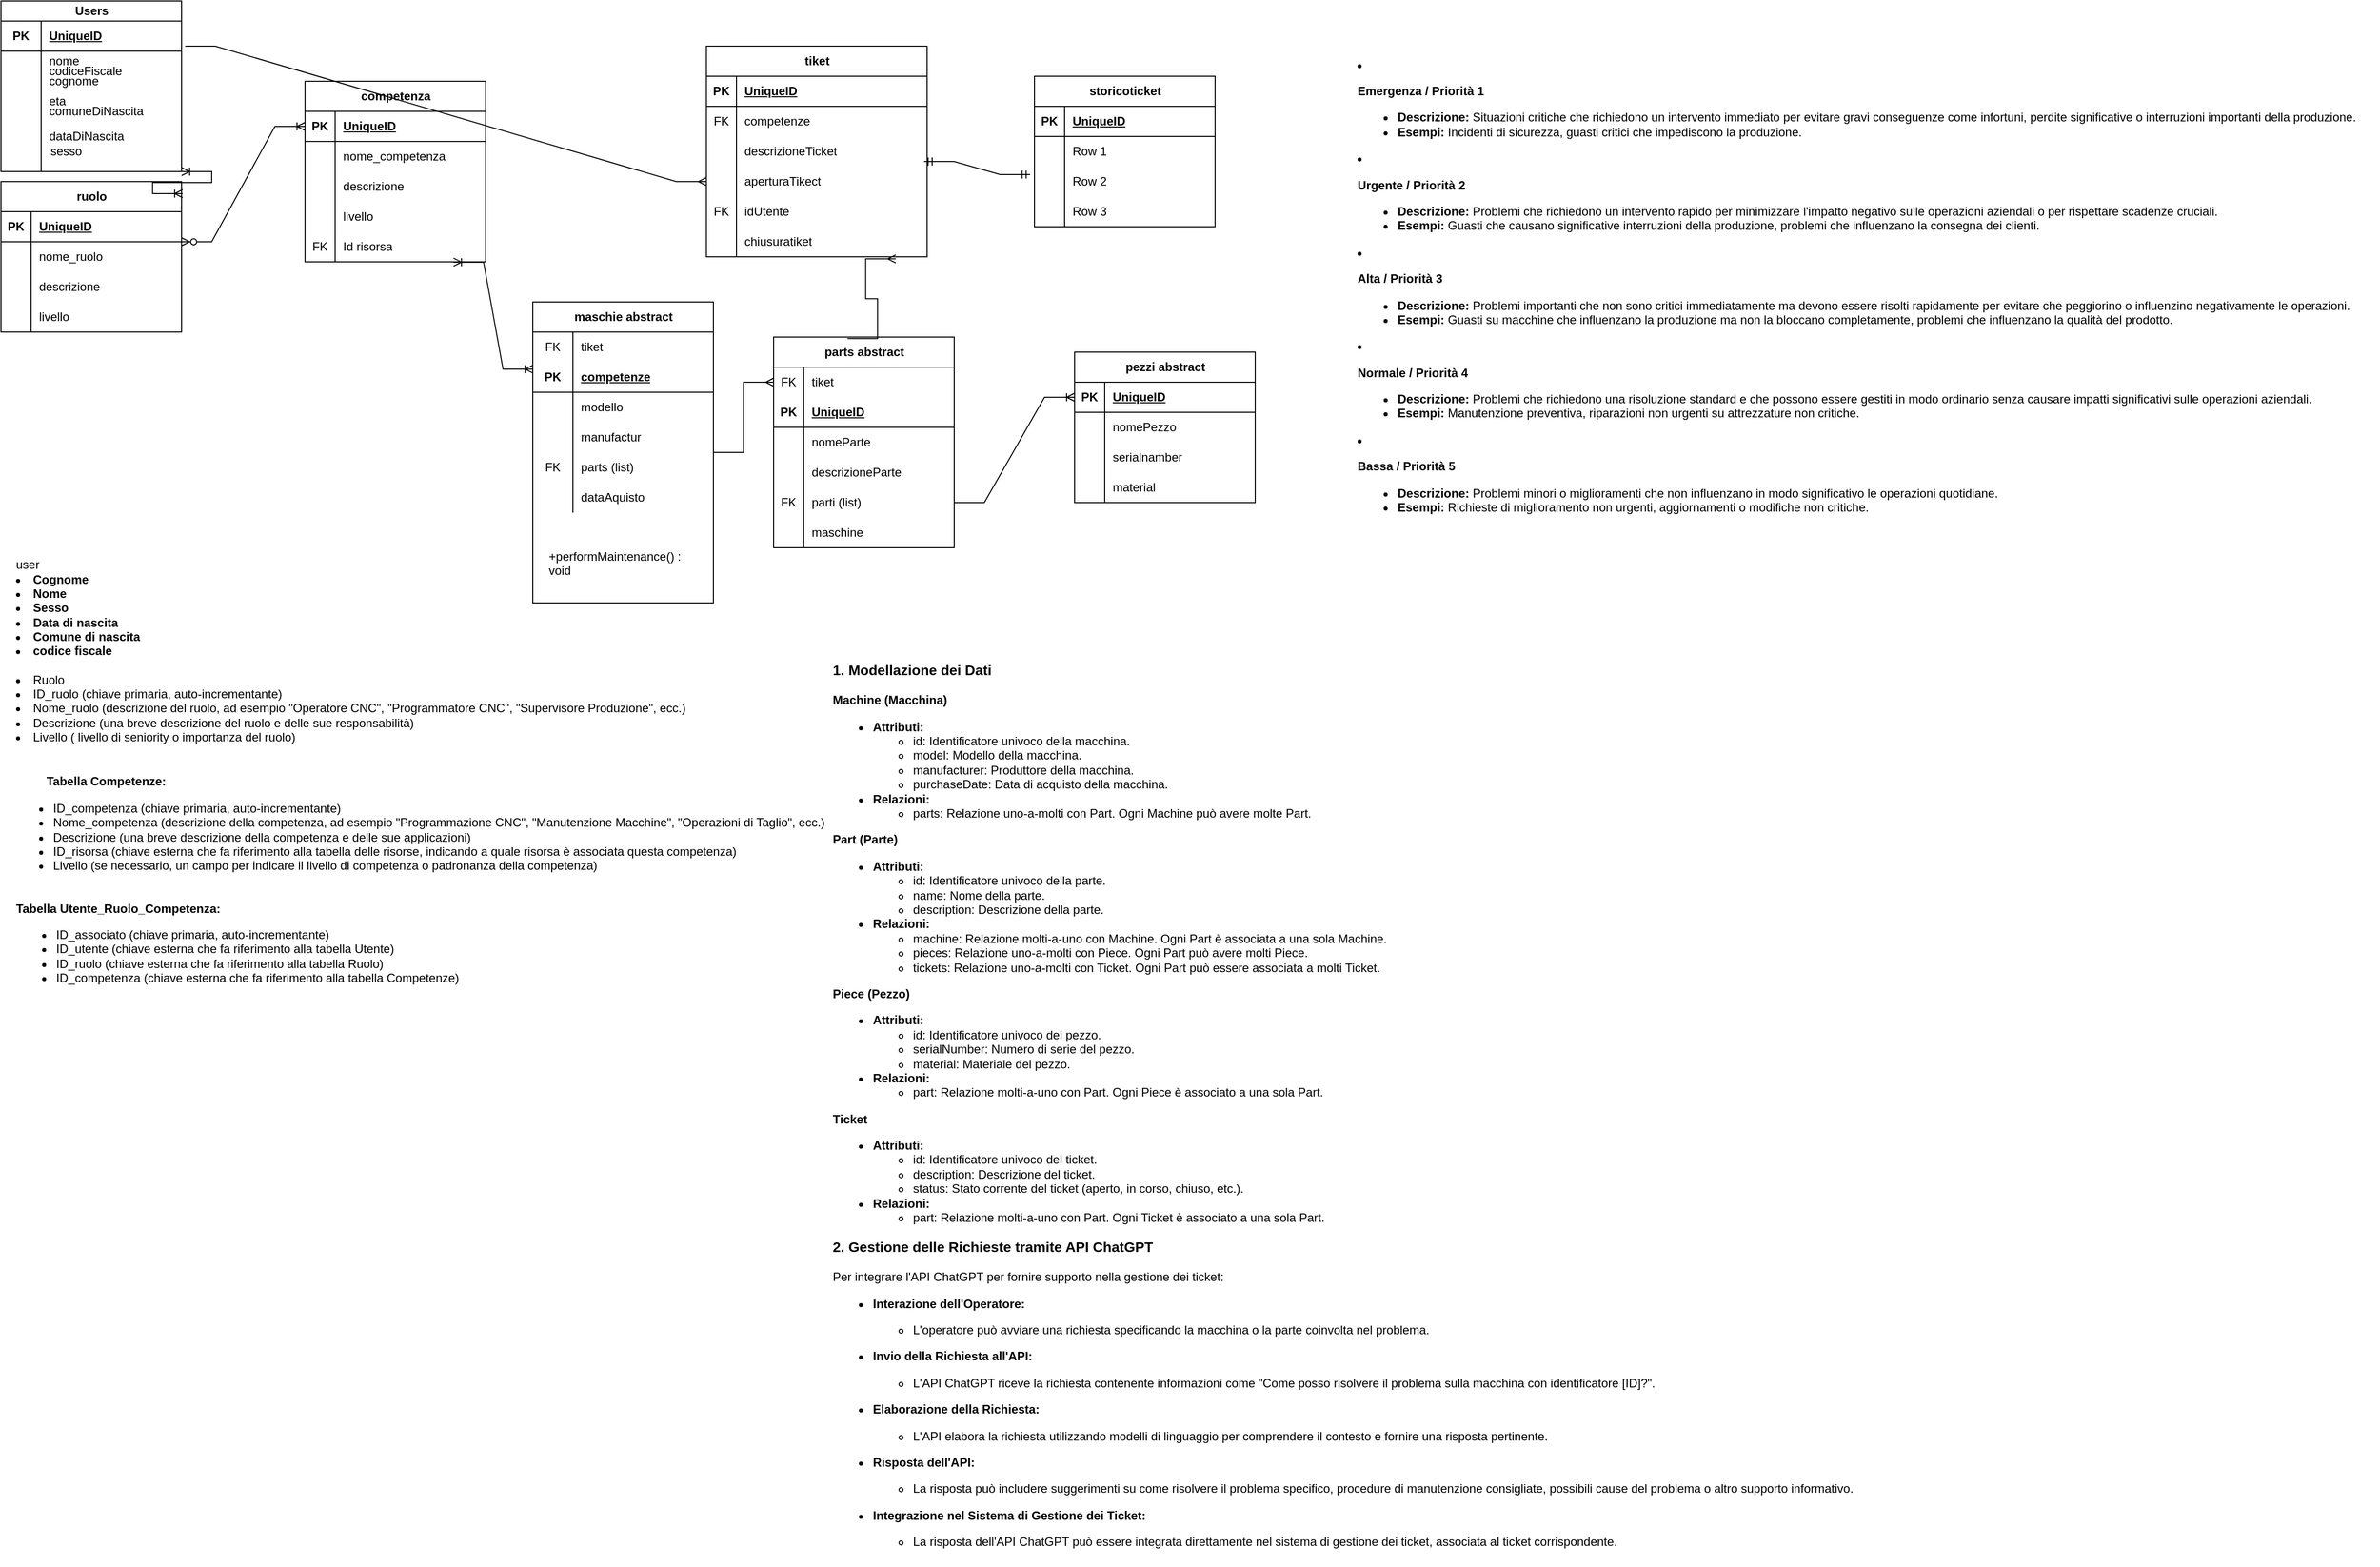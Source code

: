 <mxfile version="24.5.4" type="github" pages="2">
  <diagram name="Page-1" id="fBzQC3rZ5AqFoPz4zw5x">
    <mxGraphModel dx="1434" dy="738" grid="1" gridSize="10" guides="1" tooltips="1" connect="1" arrows="1" fold="1" page="1" pageScale="1" pageWidth="827" pageHeight="1169" math="0" shadow="0">
      <root>
        <mxCell id="0" />
        <mxCell id="1" parent="0" />
        <mxCell id="wphQe2m_zpWodFBYFVof-1" value="Users" style="shape=table;startSize=20;container=1;collapsible=1;childLayout=tableLayout;fixedRows=1;rowLines=0;fontStyle=1;align=center;resizeLast=1;html=1;" parent="1" vertex="1">
          <mxGeometry width="180" height="170" as="geometry" />
        </mxCell>
        <mxCell id="wphQe2m_zpWodFBYFVof-2" value="" style="shape=tableRow;horizontal=0;startSize=0;swimlaneHead=0;swimlaneBody=0;fillColor=none;collapsible=0;dropTarget=0;points=[[0,0.5],[1,0.5]];portConstraint=eastwest;top=0;left=0;right=0;bottom=1;" parent="wphQe2m_zpWodFBYFVof-1" vertex="1">
          <mxGeometry y="20" width="180" height="30" as="geometry" />
        </mxCell>
        <mxCell id="wphQe2m_zpWodFBYFVof-3" value="PK" style="shape=partialRectangle;connectable=0;fillColor=none;top=0;left=0;bottom=0;right=0;fontStyle=1;overflow=hidden;whiteSpace=wrap;html=1;" parent="wphQe2m_zpWodFBYFVof-2" vertex="1">
          <mxGeometry width="40" height="30" as="geometry">
            <mxRectangle width="40" height="30" as="alternateBounds" />
          </mxGeometry>
        </mxCell>
        <mxCell id="wphQe2m_zpWodFBYFVof-4" value="UniqueID" style="shape=partialRectangle;connectable=0;fillColor=none;top=0;left=0;bottom=0;right=0;align=left;spacingLeft=6;fontStyle=5;overflow=hidden;whiteSpace=wrap;html=1;" parent="wphQe2m_zpWodFBYFVof-2" vertex="1">
          <mxGeometry x="40" width="140" height="30" as="geometry">
            <mxRectangle width="140" height="30" as="alternateBounds" />
          </mxGeometry>
        </mxCell>
        <mxCell id="wphQe2m_zpWodFBYFVof-5" value="" style="shape=tableRow;horizontal=0;startSize=0;swimlaneHead=0;swimlaneBody=0;fillColor=none;collapsible=0;dropTarget=0;points=[[0,0.5],[1,0.5]];portConstraint=eastwest;top=0;left=0;right=0;bottom=0;" parent="wphQe2m_zpWodFBYFVof-1" vertex="1">
          <mxGeometry y="50" width="180" height="20" as="geometry" />
        </mxCell>
        <mxCell id="wphQe2m_zpWodFBYFVof-6" value="" style="shape=partialRectangle;connectable=0;fillColor=none;top=0;left=0;bottom=0;right=0;editable=1;overflow=hidden;whiteSpace=wrap;html=1;" parent="wphQe2m_zpWodFBYFVof-5" vertex="1">
          <mxGeometry width="40" height="20" as="geometry">
            <mxRectangle width="40" height="20" as="alternateBounds" />
          </mxGeometry>
        </mxCell>
        <mxCell id="wphQe2m_zpWodFBYFVof-7" value="nome" style="shape=partialRectangle;connectable=0;fillColor=none;top=0;left=0;bottom=0;right=0;align=left;spacingLeft=6;overflow=hidden;whiteSpace=wrap;html=1;" parent="wphQe2m_zpWodFBYFVof-5" vertex="1">
          <mxGeometry x="40" width="140" height="20" as="geometry">
            <mxRectangle width="140" height="20" as="alternateBounds" />
          </mxGeometry>
        </mxCell>
        <mxCell id="wphQe2m_zpWodFBYFVof-8" value="" style="shape=tableRow;horizontal=0;startSize=0;swimlaneHead=0;swimlaneBody=0;fillColor=none;collapsible=0;dropTarget=0;points=[[0,0.5],[1,0.5]];portConstraint=eastwest;top=0;left=0;right=0;bottom=0;" parent="wphQe2m_zpWodFBYFVof-1" vertex="1">
          <mxGeometry y="70" width="180" height="20" as="geometry" />
        </mxCell>
        <mxCell id="wphQe2m_zpWodFBYFVof-9" value="" style="shape=partialRectangle;connectable=0;fillColor=none;top=0;left=0;bottom=0;right=0;editable=1;overflow=hidden;whiteSpace=wrap;html=1;" parent="wphQe2m_zpWodFBYFVof-8" vertex="1">
          <mxGeometry width="40" height="20" as="geometry">
            <mxRectangle width="40" height="20" as="alternateBounds" />
          </mxGeometry>
        </mxCell>
        <mxCell id="wphQe2m_zpWodFBYFVof-10" value="cognome" style="shape=partialRectangle;connectable=0;fillColor=none;top=0;left=0;bottom=0;right=0;align=left;spacingLeft=6;overflow=hidden;whiteSpace=wrap;html=1;" parent="wphQe2m_zpWodFBYFVof-8" vertex="1">
          <mxGeometry x="40" width="140" height="20" as="geometry">
            <mxRectangle width="140" height="20" as="alternateBounds" />
          </mxGeometry>
        </mxCell>
        <mxCell id="wphQe2m_zpWodFBYFVof-11" value="" style="shape=tableRow;horizontal=0;startSize=0;swimlaneHead=0;swimlaneBody=0;fillColor=none;collapsible=0;dropTarget=0;points=[[0,0.5],[1,0.5]];portConstraint=eastwest;top=0;left=0;right=0;bottom=0;" parent="wphQe2m_zpWodFBYFVof-1" vertex="1">
          <mxGeometry y="90" width="180" height="20" as="geometry" />
        </mxCell>
        <mxCell id="wphQe2m_zpWodFBYFVof-12" value="" style="shape=partialRectangle;connectable=0;fillColor=none;top=0;left=0;bottom=0;right=0;editable=1;overflow=hidden;whiteSpace=wrap;html=1;" parent="wphQe2m_zpWodFBYFVof-11" vertex="1">
          <mxGeometry width="40" height="20" as="geometry">
            <mxRectangle width="40" height="20" as="alternateBounds" />
          </mxGeometry>
        </mxCell>
        <mxCell id="wphQe2m_zpWodFBYFVof-13" value="eta" style="shape=partialRectangle;connectable=0;fillColor=none;top=0;left=0;bottom=0;right=0;align=left;spacingLeft=6;overflow=hidden;whiteSpace=wrap;html=1;" parent="wphQe2m_zpWodFBYFVof-11" vertex="1">
          <mxGeometry x="40" width="140" height="20" as="geometry">
            <mxRectangle width="140" height="20" as="alternateBounds" />
          </mxGeometry>
        </mxCell>
        <mxCell id="yqGbQMRTQH-ucH_q_X8H-18" value="" style="endArrow=none;html=1;rounded=0;" parent="1" edge="1">
          <mxGeometry width="50" height="50" relative="1" as="geometry">
            <mxPoint x="40" y="130" as="sourcePoint" />
            <mxPoint x="40" y="70" as="targetPoint" />
          </mxGeometry>
        </mxCell>
        <mxCell id="yqGbQMRTQH-ucH_q_X8H-20" value="" style="shape=tableRow;horizontal=0;startSize=0;swimlaneHead=0;swimlaneBody=0;fillColor=none;collapsible=0;dropTarget=0;points=[[0,0.5],[1,0.5]];portConstraint=eastwest;top=0;left=0;right=0;bottom=0;" parent="1" vertex="1">
          <mxGeometry x="10" y="60" width="180" height="20" as="geometry" />
        </mxCell>
        <mxCell id="yqGbQMRTQH-ucH_q_X8H-21" value="" style="shape=partialRectangle;connectable=0;fillColor=none;top=0;left=0;bottom=0;right=0;editable=1;overflow=hidden;whiteSpace=wrap;html=1;" parent="yqGbQMRTQH-ucH_q_X8H-20" vertex="1">
          <mxGeometry width="40" height="20" as="geometry">
            <mxRectangle width="40" height="20" as="alternateBounds" />
          </mxGeometry>
        </mxCell>
        <mxCell id="yqGbQMRTQH-ucH_q_X8H-23" value="" style="shape=tableRow;horizontal=0;startSize=0;swimlaneHead=0;swimlaneBody=0;fillColor=none;collapsible=0;dropTarget=0;points=[[0,0.5],[1,0.5]];portConstraint=eastwest;top=0;left=0;right=0;bottom=0;" parent="1" vertex="1">
          <mxGeometry x="20" y="70" width="180" height="20" as="geometry" />
        </mxCell>
        <mxCell id="yqGbQMRTQH-ucH_q_X8H-24" value="" style="shape=partialRectangle;connectable=0;fillColor=none;top=0;left=0;bottom=0;right=0;editable=1;overflow=hidden;whiteSpace=wrap;html=1;" parent="yqGbQMRTQH-ucH_q_X8H-23" vertex="1">
          <mxGeometry width="40" height="20" as="geometry">
            <mxRectangle width="40" height="20" as="alternateBounds" />
          </mxGeometry>
        </mxCell>
        <mxCell id="yqGbQMRTQH-ucH_q_X8H-26" value="" style="shape=tableRow;horizontal=0;startSize=0;swimlaneHead=0;swimlaneBody=0;fillColor=none;collapsible=0;dropTarget=0;points=[[0,0.5],[1,0.5]];portConstraint=eastwest;top=0;left=0;right=0;bottom=0;" parent="1" vertex="1">
          <mxGeometry x="30" y="80" width="180" height="20" as="geometry" />
        </mxCell>
        <mxCell id="yqGbQMRTQH-ucH_q_X8H-27" value="" style="shape=partialRectangle;connectable=0;fillColor=none;top=0;left=0;bottom=0;right=0;editable=1;overflow=hidden;whiteSpace=wrap;html=1;" parent="yqGbQMRTQH-ucH_q_X8H-26" vertex="1">
          <mxGeometry width="40" height="20" as="geometry">
            <mxRectangle width="40" height="20" as="alternateBounds" />
          </mxGeometry>
        </mxCell>
        <mxCell id="yqGbQMRTQH-ucH_q_X8H-29" value="" style="shape=tableRow;horizontal=0;startSize=0;swimlaneHead=0;swimlaneBody=0;fillColor=none;collapsible=0;dropTarget=0;points=[[0,0.5],[1,0.5]];portConstraint=eastwest;top=0;left=0;right=0;bottom=0;" parent="1" vertex="1">
          <mxGeometry y="70" width="180" height="20" as="geometry" />
        </mxCell>
        <mxCell id="yqGbQMRTQH-ucH_q_X8H-30" value="" style="shape=partialRectangle;connectable=0;fillColor=none;top=0;left=0;bottom=0;right=0;editable=1;overflow=hidden;whiteSpace=wrap;html=1;" parent="yqGbQMRTQH-ucH_q_X8H-29" vertex="1">
          <mxGeometry width="40" height="20" as="geometry">
            <mxRectangle width="40" height="20" as="alternateBounds" />
          </mxGeometry>
        </mxCell>
        <mxCell id="yqGbQMRTQH-ucH_q_X8H-32" value="" style="shape=tableRow;horizontal=0;startSize=0;swimlaneHead=0;swimlaneBody=0;fillColor=none;collapsible=0;dropTarget=0;points=[[0,0.5],[1,0.5]];portConstraint=eastwest;top=0;left=0;right=0;bottom=0;" parent="1" vertex="1">
          <mxGeometry x="50" y="100" width="180" height="20" as="geometry" />
        </mxCell>
        <mxCell id="yqGbQMRTQH-ucH_q_X8H-33" value="" style="shape=partialRectangle;connectable=0;fillColor=none;top=0;left=0;bottom=0;right=0;editable=1;overflow=hidden;whiteSpace=wrap;html=1;" parent="yqGbQMRTQH-ucH_q_X8H-32" vertex="1">
          <mxGeometry width="40" height="20" as="geometry">
            <mxRectangle width="40" height="20" as="alternateBounds" />
          </mxGeometry>
        </mxCell>
        <mxCell id="yqGbQMRTQH-ucH_q_X8H-35" value="" style="shape=tableRow;horizontal=0;startSize=0;swimlaneHead=0;swimlaneBody=0;fillColor=none;collapsible=0;dropTarget=0;points=[[0,0.5],[1,0.5]];portConstraint=eastwest;top=0;left=0;right=0;bottom=0;" parent="1" vertex="1">
          <mxGeometry x="60" y="110" width="180" height="20" as="geometry" />
        </mxCell>
        <mxCell id="yqGbQMRTQH-ucH_q_X8H-22" value="comuneDiNascita" style="shape=partialRectangle;connectable=0;fillColor=none;top=0;left=0;bottom=0;right=0;align=left;spacingLeft=6;overflow=hidden;whiteSpace=wrap;html=1;" parent="1" vertex="1">
          <mxGeometry x="40" y="100" width="140" height="20" as="geometry">
            <mxRectangle width="140" height="20" as="alternateBounds" />
          </mxGeometry>
        </mxCell>
        <mxCell id="yqGbQMRTQH-ucH_q_X8H-28" value="dataDiNascita" style="shape=partialRectangle;connectable=0;fillColor=none;top=0;left=0;bottom=0;right=0;align=left;spacingLeft=6;overflow=hidden;whiteSpace=wrap;html=1;" parent="1" vertex="1">
          <mxGeometry x="40" y="120" width="140" height="30" as="geometry">
            <mxRectangle width="140" height="20" as="alternateBounds" />
          </mxGeometry>
        </mxCell>
        <mxCell id="yqGbQMRTQH-ucH_q_X8H-36" value="sesso" style="shape=partialRectangle;connectable=0;fillColor=none;top=0;left=0;bottom=0;right=0;editable=1;overflow=hidden;whiteSpace=wrap;html=1;" parent="1" vertex="1">
          <mxGeometry x="40" y="140" width="50" height="20" as="geometry">
            <mxRectangle width="40" height="20" as="alternateBounds" />
          </mxGeometry>
        </mxCell>
        <mxCell id="yqGbQMRTQH-ucH_q_X8H-38" value="" style="endArrow=none;html=1;rounded=0;" parent="1" edge="1">
          <mxGeometry width="50" height="50" relative="1" as="geometry">
            <mxPoint x="40" y="170" as="sourcePoint" />
            <mxPoint x="40" y="130" as="targetPoint" />
          </mxGeometry>
        </mxCell>
        <mxCell id="yqGbQMRTQH-ucH_q_X8H-31" value="codiceFiscale" style="shape=partialRectangle;connectable=0;fillColor=none;top=0;left=0;bottom=0;right=0;align=left;spacingLeft=6;overflow=hidden;whiteSpace=wrap;html=1;" parent="1" vertex="1">
          <mxGeometry x="40" y="60" width="140" height="20" as="geometry">
            <mxRectangle width="140" height="20" as="alternateBounds" />
          </mxGeometry>
        </mxCell>
        <mxCell id="nBQhStrineEP5njlYFd9-1" value="&lt;li&gt;Ruolo&lt;/li&gt;&lt;li&gt;ID_ruolo (chiave primaria, auto-incrementante)&lt;/li&gt;&lt;li&gt;Nome_ruolo (descrizione del ruolo, ad esempio &quot;Operatore CNC&quot;, &quot;Programmatore CNC&quot;, &quot;Supervisore Produzione&quot;, ecc.)&lt;/li&gt;&lt;li&gt;Descrizione (una breve descrizione del ruolo e delle sue responsabilità)&lt;/li&gt;&lt;li&gt;Livello ( livello di seniority o importanza del ruolo)&lt;/li&gt;" style="text;html=1;align=left;verticalAlign=middle;resizable=0;points=[];autosize=1;strokeColor=none;fillColor=none;" parent="1" vertex="1">
          <mxGeometry x="13" y="660" width="690" height="90" as="geometry" />
        </mxCell>
        <mxCell id="nBQhStrineEP5njlYFd9-2" value="user&lt;div&gt;&lt;li&gt;&lt;strong&gt;Cognome&lt;/strong&gt;&lt;/li&gt;&lt;li&gt;&lt;strong&gt;Nome&lt;/strong&gt;&lt;/li&gt;&lt;li&gt;&lt;strong&gt;Sesso&lt;/strong&gt;&lt;/li&gt;&lt;li&gt;&lt;strong&gt;Data di nascita&lt;/strong&gt;&lt;/li&gt;&lt;li&gt;&lt;strong&gt;Comune di nascita&lt;/strong&gt;&lt;/li&gt;&lt;li&gt;&lt;strong&gt;codice fiscale&lt;/strong&gt;&lt;/li&gt;&lt;/div&gt;" style="text;html=1;align=left;verticalAlign=middle;resizable=0;points=[];autosize=1;strokeColor=none;fillColor=none;" parent="1" vertex="1">
          <mxGeometry x="13" y="550" width="150" height="110" as="geometry" />
        </mxCell>
        <mxCell id="nBQhStrineEP5njlYFd9-3" value="&lt;p&gt;&lt;strong&gt;&amp;nbsp; &amp;nbsp; &amp;nbsp; &amp;nbsp; &amp;nbsp; Tabella Competenze:&lt;/strong&gt;&lt;/p&gt;&lt;ul&gt;&lt;li&gt;ID_competenza (chiave primaria, auto-incrementante)&lt;/li&gt;&lt;li&gt;Nome_competenza (descrizione della competenza, ad esempio &quot;Programmazione CNC&quot;, &quot;Manutenzione Macchine&quot;, &quot;Operazioni di Taglio&quot;, ecc.)&lt;/li&gt;&lt;li&gt;Descrizione (una breve descrizione della competenza e delle sue applicazioni)&lt;/li&gt;&lt;li&gt;ID_risorsa (chiave esterna che fa riferimento alla tabella delle risorse, indicando a quale risorsa è associata questa competenza)&lt;/li&gt;&lt;li&gt;Livello (se necessario, un campo per indicare il livello di competenza o padronanza della competenza)&lt;/li&gt;&lt;/ul&gt;" style="text;html=1;align=left;verticalAlign=middle;resizable=0;points=[];autosize=1;strokeColor=none;fillColor=none;" parent="1" vertex="1">
          <mxGeometry x="10" y="750" width="830" height="140" as="geometry" />
        </mxCell>
        <mxCell id="nBQhStrineEP5njlYFd9-5" value="ruolo" style="shape=table;startSize=30;container=1;collapsible=1;childLayout=tableLayout;fixedRows=1;rowLines=0;fontStyle=1;align=center;resizeLast=1;html=1;" parent="1" vertex="1">
          <mxGeometry y="180" width="180" height="150" as="geometry" />
        </mxCell>
        <mxCell id="nBQhStrineEP5njlYFd9-6" value="" style="shape=tableRow;horizontal=0;startSize=0;swimlaneHead=0;swimlaneBody=0;fillColor=none;collapsible=0;dropTarget=0;points=[[0,0.5],[1,0.5]];portConstraint=eastwest;top=0;left=0;right=0;bottom=1;" parent="nBQhStrineEP5njlYFd9-5" vertex="1">
          <mxGeometry y="30" width="180" height="30" as="geometry" />
        </mxCell>
        <mxCell id="nBQhStrineEP5njlYFd9-7" value="PK" style="shape=partialRectangle;connectable=0;fillColor=none;top=0;left=0;bottom=0;right=0;fontStyle=1;overflow=hidden;whiteSpace=wrap;html=1;" parent="nBQhStrineEP5njlYFd9-6" vertex="1">
          <mxGeometry width="30" height="30" as="geometry">
            <mxRectangle width="30" height="30" as="alternateBounds" />
          </mxGeometry>
        </mxCell>
        <mxCell id="nBQhStrineEP5njlYFd9-8" value="UniqueID" style="shape=partialRectangle;connectable=0;fillColor=none;top=0;left=0;bottom=0;right=0;align=left;spacingLeft=6;fontStyle=5;overflow=hidden;whiteSpace=wrap;html=1;" parent="nBQhStrineEP5njlYFd9-6" vertex="1">
          <mxGeometry x="30" width="150" height="30" as="geometry">
            <mxRectangle width="150" height="30" as="alternateBounds" />
          </mxGeometry>
        </mxCell>
        <mxCell id="nBQhStrineEP5njlYFd9-9" value="" style="shape=tableRow;horizontal=0;startSize=0;swimlaneHead=0;swimlaneBody=0;fillColor=none;collapsible=0;dropTarget=0;points=[[0,0.5],[1,0.5]];portConstraint=eastwest;top=0;left=0;right=0;bottom=0;" parent="nBQhStrineEP5njlYFd9-5" vertex="1">
          <mxGeometry y="60" width="180" height="30" as="geometry" />
        </mxCell>
        <mxCell id="nBQhStrineEP5njlYFd9-10" value="" style="shape=partialRectangle;connectable=0;fillColor=none;top=0;left=0;bottom=0;right=0;editable=1;overflow=hidden;whiteSpace=wrap;html=1;" parent="nBQhStrineEP5njlYFd9-9" vertex="1">
          <mxGeometry width="30" height="30" as="geometry">
            <mxRectangle width="30" height="30" as="alternateBounds" />
          </mxGeometry>
        </mxCell>
        <mxCell id="nBQhStrineEP5njlYFd9-11" value="nome_ruolo" style="shape=partialRectangle;connectable=0;fillColor=none;top=0;left=0;bottom=0;right=0;align=left;spacingLeft=6;overflow=hidden;whiteSpace=wrap;html=1;" parent="nBQhStrineEP5njlYFd9-9" vertex="1">
          <mxGeometry x="30" width="150" height="30" as="geometry">
            <mxRectangle width="150" height="30" as="alternateBounds" />
          </mxGeometry>
        </mxCell>
        <mxCell id="nBQhStrineEP5njlYFd9-12" value="" style="shape=tableRow;horizontal=0;startSize=0;swimlaneHead=0;swimlaneBody=0;fillColor=none;collapsible=0;dropTarget=0;points=[[0,0.5],[1,0.5]];portConstraint=eastwest;top=0;left=0;right=0;bottom=0;" parent="nBQhStrineEP5njlYFd9-5" vertex="1">
          <mxGeometry y="90" width="180" height="30" as="geometry" />
        </mxCell>
        <mxCell id="nBQhStrineEP5njlYFd9-13" value="" style="shape=partialRectangle;connectable=0;fillColor=none;top=0;left=0;bottom=0;right=0;editable=1;overflow=hidden;whiteSpace=wrap;html=1;" parent="nBQhStrineEP5njlYFd9-12" vertex="1">
          <mxGeometry width="30" height="30" as="geometry">
            <mxRectangle width="30" height="30" as="alternateBounds" />
          </mxGeometry>
        </mxCell>
        <mxCell id="nBQhStrineEP5njlYFd9-14" value="descrizione" style="shape=partialRectangle;connectable=0;fillColor=none;top=0;left=0;bottom=0;right=0;align=left;spacingLeft=6;overflow=hidden;whiteSpace=wrap;html=1;" parent="nBQhStrineEP5njlYFd9-12" vertex="1">
          <mxGeometry x="30" width="150" height="30" as="geometry">
            <mxRectangle width="150" height="30" as="alternateBounds" />
          </mxGeometry>
        </mxCell>
        <mxCell id="nBQhStrineEP5njlYFd9-15" value="" style="shape=tableRow;horizontal=0;startSize=0;swimlaneHead=0;swimlaneBody=0;fillColor=none;collapsible=0;dropTarget=0;points=[[0,0.5],[1,0.5]];portConstraint=eastwest;top=0;left=0;right=0;bottom=0;" parent="nBQhStrineEP5njlYFd9-5" vertex="1">
          <mxGeometry y="120" width="180" height="30" as="geometry" />
        </mxCell>
        <mxCell id="nBQhStrineEP5njlYFd9-16" value="" style="shape=partialRectangle;connectable=0;fillColor=none;top=0;left=0;bottom=0;right=0;editable=1;overflow=hidden;whiteSpace=wrap;html=1;" parent="nBQhStrineEP5njlYFd9-15" vertex="1">
          <mxGeometry width="30" height="30" as="geometry">
            <mxRectangle width="30" height="30" as="alternateBounds" />
          </mxGeometry>
        </mxCell>
        <mxCell id="nBQhStrineEP5njlYFd9-17" value="livello" style="shape=partialRectangle;connectable=0;fillColor=none;top=0;left=0;bottom=0;right=0;align=left;spacingLeft=6;overflow=hidden;whiteSpace=wrap;html=1;" parent="nBQhStrineEP5njlYFd9-15" vertex="1">
          <mxGeometry x="30" width="150" height="30" as="geometry">
            <mxRectangle width="150" height="30" as="alternateBounds" />
          </mxGeometry>
        </mxCell>
        <mxCell id="nBQhStrineEP5njlYFd9-46" value="competenza" style="shape=table;startSize=30;container=1;collapsible=1;childLayout=tableLayout;fixedRows=1;rowLines=0;fontStyle=1;align=center;resizeLast=1;html=1;" parent="1" vertex="1">
          <mxGeometry x="303" y="80" width="180" height="180" as="geometry" />
        </mxCell>
        <mxCell id="nBQhStrineEP5njlYFd9-47" value="" style="shape=tableRow;horizontal=0;startSize=0;swimlaneHead=0;swimlaneBody=0;fillColor=none;collapsible=0;dropTarget=0;points=[[0,0.5],[1,0.5]];portConstraint=eastwest;top=0;left=0;right=0;bottom=1;" parent="nBQhStrineEP5njlYFd9-46" vertex="1">
          <mxGeometry y="30" width="180" height="30" as="geometry" />
        </mxCell>
        <mxCell id="nBQhStrineEP5njlYFd9-48" value="PK" style="shape=partialRectangle;connectable=0;fillColor=none;top=0;left=0;bottom=0;right=0;fontStyle=1;overflow=hidden;whiteSpace=wrap;html=1;" parent="nBQhStrineEP5njlYFd9-47" vertex="1">
          <mxGeometry width="30" height="30" as="geometry">
            <mxRectangle width="30" height="30" as="alternateBounds" />
          </mxGeometry>
        </mxCell>
        <mxCell id="nBQhStrineEP5njlYFd9-49" value="UniqueID" style="shape=partialRectangle;connectable=0;fillColor=none;top=0;left=0;bottom=0;right=0;align=left;spacingLeft=6;fontStyle=5;overflow=hidden;whiteSpace=wrap;html=1;" parent="nBQhStrineEP5njlYFd9-47" vertex="1">
          <mxGeometry x="30" width="150" height="30" as="geometry">
            <mxRectangle width="150" height="30" as="alternateBounds" />
          </mxGeometry>
        </mxCell>
        <mxCell id="nBQhStrineEP5njlYFd9-50" value="" style="shape=tableRow;horizontal=0;startSize=0;swimlaneHead=0;swimlaneBody=0;fillColor=none;collapsible=0;dropTarget=0;points=[[0,0.5],[1,0.5]];portConstraint=eastwest;top=0;left=0;right=0;bottom=0;" parent="nBQhStrineEP5njlYFd9-46" vertex="1">
          <mxGeometry y="60" width="180" height="30" as="geometry" />
        </mxCell>
        <mxCell id="nBQhStrineEP5njlYFd9-51" value="" style="shape=partialRectangle;connectable=0;fillColor=none;top=0;left=0;bottom=0;right=0;editable=1;overflow=hidden;whiteSpace=wrap;html=1;" parent="nBQhStrineEP5njlYFd9-50" vertex="1">
          <mxGeometry width="30" height="30" as="geometry">
            <mxRectangle width="30" height="30" as="alternateBounds" />
          </mxGeometry>
        </mxCell>
        <mxCell id="nBQhStrineEP5njlYFd9-52" value="nome_competenza" style="shape=partialRectangle;connectable=0;fillColor=none;top=0;left=0;bottom=0;right=0;align=left;spacingLeft=6;overflow=hidden;whiteSpace=wrap;html=1;" parent="nBQhStrineEP5njlYFd9-50" vertex="1">
          <mxGeometry x="30" width="150" height="30" as="geometry">
            <mxRectangle width="150" height="30" as="alternateBounds" />
          </mxGeometry>
        </mxCell>
        <mxCell id="nBQhStrineEP5njlYFd9-53" value="" style="shape=tableRow;horizontal=0;startSize=0;swimlaneHead=0;swimlaneBody=0;fillColor=none;collapsible=0;dropTarget=0;points=[[0,0.5],[1,0.5]];portConstraint=eastwest;top=0;left=0;right=0;bottom=0;" parent="nBQhStrineEP5njlYFd9-46" vertex="1">
          <mxGeometry y="90" width="180" height="30" as="geometry" />
        </mxCell>
        <mxCell id="nBQhStrineEP5njlYFd9-54" value="" style="shape=partialRectangle;connectable=0;fillColor=none;top=0;left=0;bottom=0;right=0;editable=1;overflow=hidden;whiteSpace=wrap;html=1;" parent="nBQhStrineEP5njlYFd9-53" vertex="1">
          <mxGeometry width="30" height="30" as="geometry">
            <mxRectangle width="30" height="30" as="alternateBounds" />
          </mxGeometry>
        </mxCell>
        <mxCell id="nBQhStrineEP5njlYFd9-55" value="descrizione" style="shape=partialRectangle;connectable=0;fillColor=none;top=0;left=0;bottom=0;right=0;align=left;spacingLeft=6;overflow=hidden;whiteSpace=wrap;html=1;" parent="nBQhStrineEP5njlYFd9-53" vertex="1">
          <mxGeometry x="30" width="150" height="30" as="geometry">
            <mxRectangle width="150" height="30" as="alternateBounds" />
          </mxGeometry>
        </mxCell>
        <mxCell id="nBQhStrineEP5njlYFd9-56" value="" style="shape=tableRow;horizontal=0;startSize=0;swimlaneHead=0;swimlaneBody=0;fillColor=none;collapsible=0;dropTarget=0;points=[[0,0.5],[1,0.5]];portConstraint=eastwest;top=0;left=0;right=0;bottom=0;" parent="nBQhStrineEP5njlYFd9-46" vertex="1">
          <mxGeometry y="120" width="180" height="30" as="geometry" />
        </mxCell>
        <mxCell id="nBQhStrineEP5njlYFd9-57" value="" style="shape=partialRectangle;connectable=0;fillColor=none;top=0;left=0;bottom=0;right=0;editable=1;overflow=hidden;whiteSpace=wrap;html=1;" parent="nBQhStrineEP5njlYFd9-56" vertex="1">
          <mxGeometry width="30" height="30" as="geometry">
            <mxRectangle width="30" height="30" as="alternateBounds" />
          </mxGeometry>
        </mxCell>
        <mxCell id="nBQhStrineEP5njlYFd9-58" value="livello" style="shape=partialRectangle;connectable=0;fillColor=none;top=0;left=0;bottom=0;right=0;align=left;spacingLeft=6;overflow=hidden;whiteSpace=wrap;html=1;" parent="nBQhStrineEP5njlYFd9-56" vertex="1">
          <mxGeometry x="30" width="150" height="30" as="geometry">
            <mxRectangle width="150" height="30" as="alternateBounds" />
          </mxGeometry>
        </mxCell>
        <mxCell id="nBQhStrineEP5njlYFd9-67" value="" style="shape=tableRow;horizontal=0;startSize=0;swimlaneHead=0;swimlaneBody=0;fillColor=none;collapsible=0;dropTarget=0;points=[[0,0.5],[1,0.5]];portConstraint=eastwest;top=0;left=0;right=0;bottom=0;" parent="nBQhStrineEP5njlYFd9-46" vertex="1">
          <mxGeometry y="150" width="180" height="30" as="geometry" />
        </mxCell>
        <mxCell id="nBQhStrineEP5njlYFd9-68" value="FK" style="shape=partialRectangle;connectable=0;fillColor=none;top=0;left=0;bottom=0;right=0;fontStyle=0;overflow=hidden;whiteSpace=wrap;html=1;" parent="nBQhStrineEP5njlYFd9-67" vertex="1">
          <mxGeometry width="30" height="30" as="geometry">
            <mxRectangle width="30" height="30" as="alternateBounds" />
          </mxGeometry>
        </mxCell>
        <mxCell id="nBQhStrineEP5njlYFd9-69" value="Id risorsa" style="shape=partialRectangle;connectable=0;fillColor=none;top=0;left=0;bottom=0;right=0;align=left;spacingLeft=6;fontStyle=0;overflow=hidden;whiteSpace=wrap;html=1;" parent="nBQhStrineEP5njlYFd9-67" vertex="1">
          <mxGeometry x="30" width="150" height="30" as="geometry">
            <mxRectangle width="150" height="30" as="alternateBounds" />
          </mxGeometry>
        </mxCell>
        <mxCell id="nBQhStrineEP5njlYFd9-85" value="&lt;p&gt;&lt;strong&gt;Tabella Utente_Ruolo_Competenza:&lt;/strong&gt;&lt;/p&gt;&lt;ul&gt;&lt;li&gt;ID_associato (chiave primaria, auto-incrementante)&lt;/li&gt;&lt;li&gt;ID_utente (chiave esterna che fa riferimento alla tabella Utente)&lt;/li&gt;&lt;li&gt;ID_ruolo (chiave esterna che fa riferimento alla tabella Ruolo)&lt;/li&gt;&lt;li&gt;ID_competenza (chiave esterna che fa riferimento alla tabella Competenze)&lt;/li&gt;&lt;/ul&gt;" style="text;html=1;align=left;verticalAlign=middle;resizable=0;points=[];autosize=1;strokeColor=none;fillColor=none;" parent="1" vertex="1">
          <mxGeometry x="13" y="879" width="470" height="120" as="geometry" />
        </mxCell>
        <mxCell id="Ho_0dU9j5m6X29yt-_n4-2" value="" style="edgeStyle=entityRelationEdgeStyle;fontSize=12;html=1;endArrow=ERoneToMany;startArrow=ERoneToMany;rounded=0;exitX=1.006;exitY=0.08;exitDx=0;exitDy=0;exitPerimeter=0;entryX=1;entryY=1;entryDx=0;entryDy=0;" parent="1" source="nBQhStrineEP5njlYFd9-5" target="wphQe2m_zpWodFBYFVof-1" edge="1">
          <mxGeometry width="100" height="100" relative="1" as="geometry">
            <mxPoint x="180" y="280" as="sourcePoint" />
            <mxPoint x="250" y="280" as="targetPoint" />
            <Array as="points">
              <mxPoint x="210" y="180" />
              <mxPoint x="220" y="170" />
              <mxPoint x="230" y="170" />
              <mxPoint x="230" y="190" />
            </Array>
          </mxGeometry>
        </mxCell>
        <mxCell id="Ho_0dU9j5m6X29yt-_n4-3" value="" style="edgeStyle=entityRelationEdgeStyle;fontSize=12;html=1;endArrow=ERoneToMany;startArrow=ERzeroToMany;rounded=0;entryX=0;entryY=0.5;entryDx=0;entryDy=0;" parent="1" target="nBQhStrineEP5njlYFd9-47" edge="1">
          <mxGeometry width="100" height="100" relative="1" as="geometry">
            <mxPoint x="180" y="240" as="sourcePoint" />
            <mxPoint x="280" y="140" as="targetPoint" />
          </mxGeometry>
        </mxCell>
        <mxCell id="1aIO3DEvCWEAWyLh0N0g-1" value="maschie abstract" style="shape=table;startSize=30;container=1;collapsible=1;childLayout=tableLayout;fixedRows=1;rowLines=0;fontStyle=1;align=center;resizeLast=1;html=1;" parent="1" vertex="1">
          <mxGeometry x="530" y="300" width="180" height="300" as="geometry" />
        </mxCell>
        <mxCell id="1aIO3DEvCWEAWyLh0N0g-78" value="" style="shape=tableRow;horizontal=0;startSize=0;swimlaneHead=0;swimlaneBody=0;fillColor=none;collapsible=0;dropTarget=0;points=[[0,0.5],[1,0.5]];portConstraint=eastwest;top=0;left=0;right=0;bottom=0;" parent="1aIO3DEvCWEAWyLh0N0g-1" vertex="1">
          <mxGeometry y="30" width="180" height="30" as="geometry" />
        </mxCell>
        <mxCell id="1aIO3DEvCWEAWyLh0N0g-79" value="FK" style="shape=partialRectangle;connectable=0;fillColor=none;top=0;left=0;bottom=0;right=0;fontStyle=0;overflow=hidden;whiteSpace=wrap;html=1;" parent="1aIO3DEvCWEAWyLh0N0g-78" vertex="1">
          <mxGeometry width="40" height="30" as="geometry">
            <mxRectangle width="40" height="30" as="alternateBounds" />
          </mxGeometry>
        </mxCell>
        <mxCell id="1aIO3DEvCWEAWyLh0N0g-80" value="tiket" style="shape=partialRectangle;connectable=0;fillColor=none;top=0;left=0;bottom=0;right=0;align=left;spacingLeft=6;fontStyle=0;overflow=hidden;whiteSpace=wrap;html=1;" parent="1aIO3DEvCWEAWyLh0N0g-78" vertex="1">
          <mxGeometry x="40" width="140" height="30" as="geometry">
            <mxRectangle width="140" height="30" as="alternateBounds" />
          </mxGeometry>
        </mxCell>
        <mxCell id="1aIO3DEvCWEAWyLh0N0g-2" value="" style="shape=tableRow;horizontal=0;startSize=0;swimlaneHead=0;swimlaneBody=0;fillColor=none;collapsible=0;dropTarget=0;points=[[0,0.5],[1,0.5]];portConstraint=eastwest;top=0;left=0;right=0;bottom=1;" parent="1aIO3DEvCWEAWyLh0N0g-1" vertex="1">
          <mxGeometry y="60" width="180" height="30" as="geometry" />
        </mxCell>
        <mxCell id="1aIO3DEvCWEAWyLh0N0g-3" value="PK" style="shape=partialRectangle;connectable=0;fillColor=none;top=0;left=0;bottom=0;right=0;fontStyle=1;overflow=hidden;whiteSpace=wrap;html=1;" parent="1aIO3DEvCWEAWyLh0N0g-2" vertex="1">
          <mxGeometry width="40" height="30" as="geometry">
            <mxRectangle width="40" height="30" as="alternateBounds" />
          </mxGeometry>
        </mxCell>
        <mxCell id="1aIO3DEvCWEAWyLh0N0g-4" value="competenze" style="shape=partialRectangle;connectable=0;fillColor=none;top=0;left=0;bottom=0;right=0;align=left;spacingLeft=6;fontStyle=5;overflow=hidden;whiteSpace=wrap;html=1;" parent="1aIO3DEvCWEAWyLh0N0g-2" vertex="1">
          <mxGeometry x="40" width="140" height="30" as="geometry">
            <mxRectangle width="140" height="30" as="alternateBounds" />
          </mxGeometry>
        </mxCell>
        <mxCell id="1aIO3DEvCWEAWyLh0N0g-5" value="" style="shape=tableRow;horizontal=0;startSize=0;swimlaneHead=0;swimlaneBody=0;fillColor=none;collapsible=0;dropTarget=0;points=[[0,0.5],[1,0.5]];portConstraint=eastwest;top=0;left=0;right=0;bottom=0;" parent="1aIO3DEvCWEAWyLh0N0g-1" vertex="1">
          <mxGeometry y="90" width="180" height="30" as="geometry" />
        </mxCell>
        <mxCell id="1aIO3DEvCWEAWyLh0N0g-6" value="" style="shape=partialRectangle;connectable=0;fillColor=none;top=0;left=0;bottom=0;right=0;editable=1;overflow=hidden;whiteSpace=wrap;html=1;" parent="1aIO3DEvCWEAWyLh0N0g-5" vertex="1">
          <mxGeometry width="40" height="30" as="geometry">
            <mxRectangle width="40" height="30" as="alternateBounds" />
          </mxGeometry>
        </mxCell>
        <mxCell id="1aIO3DEvCWEAWyLh0N0g-7" value="modello&lt;span style=&quot;white-space: pre;&quot;&gt;&#x9;&lt;/span&gt;" style="shape=partialRectangle;connectable=0;fillColor=none;top=0;left=0;bottom=0;right=0;align=left;spacingLeft=6;overflow=hidden;whiteSpace=wrap;html=1;" parent="1aIO3DEvCWEAWyLh0N0g-5" vertex="1">
          <mxGeometry x="40" width="140" height="30" as="geometry">
            <mxRectangle width="140" height="30" as="alternateBounds" />
          </mxGeometry>
        </mxCell>
        <mxCell id="1aIO3DEvCWEAWyLh0N0g-8" value="" style="shape=tableRow;horizontal=0;startSize=0;swimlaneHead=0;swimlaneBody=0;fillColor=none;collapsible=0;dropTarget=0;points=[[0,0.5],[1,0.5]];portConstraint=eastwest;top=0;left=0;right=0;bottom=0;" parent="1aIO3DEvCWEAWyLh0N0g-1" vertex="1">
          <mxGeometry y="120" width="180" height="30" as="geometry" />
        </mxCell>
        <mxCell id="1aIO3DEvCWEAWyLh0N0g-9" value="" style="shape=partialRectangle;connectable=0;fillColor=none;top=0;left=0;bottom=0;right=0;editable=1;overflow=hidden;whiteSpace=wrap;html=1;" parent="1aIO3DEvCWEAWyLh0N0g-8" vertex="1">
          <mxGeometry width="40" height="30" as="geometry">
            <mxRectangle width="40" height="30" as="alternateBounds" />
          </mxGeometry>
        </mxCell>
        <mxCell id="1aIO3DEvCWEAWyLh0N0g-10" value="manufactur" style="shape=partialRectangle;connectable=0;fillColor=none;top=0;left=0;bottom=0;right=0;align=left;spacingLeft=6;overflow=hidden;whiteSpace=wrap;html=1;" parent="1aIO3DEvCWEAWyLh0N0g-8" vertex="1">
          <mxGeometry x="40" width="140" height="30" as="geometry">
            <mxRectangle width="140" height="30" as="alternateBounds" />
          </mxGeometry>
        </mxCell>
        <mxCell id="1aIO3DEvCWEAWyLh0N0g-20" value="" style="shape=tableRow;horizontal=0;startSize=0;swimlaneHead=0;swimlaneBody=0;fillColor=none;collapsible=0;dropTarget=0;points=[[0,0.5],[1,0.5]];portConstraint=eastwest;top=0;left=0;right=0;bottom=0;" parent="1aIO3DEvCWEAWyLh0N0g-1" vertex="1">
          <mxGeometry y="150" width="180" height="30" as="geometry" />
        </mxCell>
        <mxCell id="1aIO3DEvCWEAWyLh0N0g-21" value="FK" style="shape=partialRectangle;connectable=0;fillColor=none;top=0;left=0;bottom=0;right=0;fontStyle=0;overflow=hidden;whiteSpace=wrap;html=1;" parent="1aIO3DEvCWEAWyLh0N0g-20" vertex="1">
          <mxGeometry width="40" height="30" as="geometry">
            <mxRectangle width="40" height="30" as="alternateBounds" />
          </mxGeometry>
        </mxCell>
        <mxCell id="1aIO3DEvCWEAWyLh0N0g-22" value="parts (list)" style="shape=partialRectangle;connectable=0;fillColor=none;top=0;left=0;bottom=0;right=0;align=left;spacingLeft=6;fontStyle=0;overflow=hidden;whiteSpace=wrap;html=1;" parent="1aIO3DEvCWEAWyLh0N0g-20" vertex="1">
          <mxGeometry x="40" width="140" height="30" as="geometry">
            <mxRectangle width="140" height="30" as="alternateBounds" />
          </mxGeometry>
        </mxCell>
        <mxCell id="1aIO3DEvCWEAWyLh0N0g-11" value="" style="shape=tableRow;horizontal=0;startSize=0;swimlaneHead=0;swimlaneBody=0;fillColor=none;collapsible=0;dropTarget=0;points=[[0,0.5],[1,0.5]];portConstraint=eastwest;top=0;left=0;right=0;bottom=0;" parent="1aIO3DEvCWEAWyLh0N0g-1" vertex="1">
          <mxGeometry y="180" width="180" height="30" as="geometry" />
        </mxCell>
        <mxCell id="1aIO3DEvCWEAWyLh0N0g-12" value="" style="shape=partialRectangle;connectable=0;fillColor=none;top=0;left=0;bottom=0;right=0;editable=1;overflow=hidden;whiteSpace=wrap;html=1;" parent="1aIO3DEvCWEAWyLh0N0g-11" vertex="1">
          <mxGeometry width="40" height="30" as="geometry">
            <mxRectangle width="40" height="30" as="alternateBounds" />
          </mxGeometry>
        </mxCell>
        <mxCell id="1aIO3DEvCWEAWyLh0N0g-13" value="dataAquisto" style="shape=partialRectangle;connectable=0;fillColor=none;top=0;left=0;bottom=0;right=0;align=left;spacingLeft=6;overflow=hidden;whiteSpace=wrap;html=1;" parent="1aIO3DEvCWEAWyLh0N0g-11" vertex="1">
          <mxGeometry x="40" width="140" height="30" as="geometry">
            <mxRectangle width="140" height="30" as="alternateBounds" />
          </mxGeometry>
        </mxCell>
        <mxCell id="1aIO3DEvCWEAWyLh0N0g-18" value="" style="edgeStyle=entityRelationEdgeStyle;fontSize=12;html=1;endArrow=ERoneToMany;startArrow=ERoneToMany;rounded=0;entryX=0.822;entryY=1.011;entryDx=0;entryDy=0;entryPerimeter=0;exitX=0.002;exitY=0.233;exitDx=0;exitDy=0;exitPerimeter=0;" parent="1" source="1aIO3DEvCWEAWyLh0N0g-2" target="nBQhStrineEP5njlYFd9-67" edge="1">
          <mxGeometry width="100" height="100" relative="1" as="geometry">
            <mxPoint x="303" y="440" as="sourcePoint" />
            <mxPoint x="403" y="340" as="targetPoint" />
          </mxGeometry>
        </mxCell>
        <mxCell id="1aIO3DEvCWEAWyLh0N0g-23" value="&lt;h3&gt;1. Modellazione dei Dati&lt;/h3&gt;&lt;p&gt;&lt;strong&gt;Machine (Macchina)&lt;/strong&gt;&lt;/p&gt;&lt;ul&gt;&lt;li&gt;&lt;strong&gt;Attributi:&lt;/strong&gt;&lt;ul&gt;&lt;li&gt;id: Identificatore univoco della macchina.&lt;/li&gt;&lt;li&gt;model: Modello della macchina.&lt;/li&gt;&lt;li&gt;manufacturer: Produttore della macchina.&lt;/li&gt;&lt;li&gt;purchaseDate: Data di acquisto della macchina.&lt;/li&gt;&lt;/ul&gt;&lt;/li&gt;&lt;li&gt;&lt;strong&gt;Relazioni:&lt;/strong&gt;&lt;ul&gt;&lt;li&gt;parts: Relazione uno-a-molti con Part. Ogni Machine può avere molte Part.&lt;/li&gt;&lt;/ul&gt;&lt;/li&gt;&lt;/ul&gt;&lt;p&gt;&lt;strong&gt;Part (Parte)&lt;/strong&gt;&lt;/p&gt;&lt;ul&gt;&lt;li&gt;&lt;strong&gt;Attributi:&lt;/strong&gt;&lt;ul&gt;&lt;li&gt;id: Identificatore univoco della parte.&lt;/li&gt;&lt;li&gt;name: Nome della parte.&lt;/li&gt;&lt;li&gt;description: Descrizione della parte.&lt;/li&gt;&lt;/ul&gt;&lt;/li&gt;&lt;li&gt;&lt;strong&gt;Relazioni:&lt;/strong&gt;&lt;ul&gt;&lt;li&gt;machine: Relazione molti-a-uno con Machine. Ogni Part è associata a una sola Machine.&lt;/li&gt;&lt;li&gt;pieces: Relazione uno-a-molti con Piece. Ogni Part può avere molti Piece.&lt;/li&gt;&lt;li&gt;tickets: Relazione uno-a-molti con Ticket. Ogni Part può essere associata a molti Ticket.&lt;/li&gt;&lt;/ul&gt;&lt;/li&gt;&lt;/ul&gt;&lt;p&gt;&lt;strong&gt;Piece (Pezzo)&lt;/strong&gt;&lt;/p&gt;&lt;ul&gt;&lt;li&gt;&lt;strong&gt;Attributi:&lt;/strong&gt;&lt;ul&gt;&lt;li&gt;id: Identificatore univoco del pezzo.&lt;/li&gt;&lt;li&gt;serialNumber: Numero di serie del pezzo.&lt;/li&gt;&lt;li&gt;material: Materiale del pezzo.&lt;/li&gt;&lt;/ul&gt;&lt;/li&gt;&lt;li&gt;&lt;strong&gt;Relazioni:&lt;/strong&gt;&lt;ul&gt;&lt;li&gt;part: Relazione molti-a-uno con Part. Ogni Piece è associato a una sola Part.&lt;/li&gt;&lt;/ul&gt;&lt;/li&gt;&lt;/ul&gt;&lt;p&gt;&lt;strong&gt;Ticket&lt;/strong&gt;&lt;/p&gt;&lt;ul&gt;&lt;li&gt;&lt;strong&gt;Attributi:&lt;/strong&gt;&lt;ul&gt;&lt;li&gt;id: Identificatore univoco del ticket.&lt;/li&gt;&lt;li&gt;description: Descrizione del ticket.&lt;/li&gt;&lt;li&gt;status: Stato corrente del ticket (aperto, in corso, chiuso, etc.).&lt;/li&gt;&lt;/ul&gt;&lt;/li&gt;&lt;li&gt;&lt;strong&gt;Relazioni:&lt;/strong&gt;&lt;ul&gt;&lt;li&gt;part: Relazione molti-a-uno con Part. Ogni Ticket è associato a una sola Part.&lt;/li&gt;&lt;/ul&gt;&lt;/li&gt;&lt;/ul&gt;&lt;h3&gt;2. Gestione delle Richieste tramite API ChatGPT&lt;/h3&gt;&lt;p&gt;Per integrare l&#39;API ChatGPT per fornire supporto nella gestione dei ticket:&lt;/p&gt;&lt;ul&gt;&lt;li&gt;&lt;p&gt;&lt;strong&gt;Interazione dell&#39;Operatore:&lt;/strong&gt;&lt;/p&gt;&lt;ul&gt;&lt;li&gt;L&#39;operatore può avviare una richiesta specificando la macchina o la parte coinvolta nel problema.&lt;/li&gt;&lt;/ul&gt;&lt;/li&gt;&lt;li&gt;&lt;p&gt;&lt;strong&gt;Invio della Richiesta all&#39;API:&lt;/strong&gt;&lt;/p&gt;&lt;ul&gt;&lt;li&gt;L&#39;API ChatGPT riceve la richiesta contenente informazioni come &quot;Come posso risolvere il problema sulla macchina con identificatore [ID]?&quot;.&lt;/li&gt;&lt;/ul&gt;&lt;/li&gt;&lt;li&gt;&lt;p&gt;&lt;strong&gt;Elaborazione della Richiesta:&lt;/strong&gt;&lt;/p&gt;&lt;ul&gt;&lt;li&gt;L&#39;API elabora la richiesta utilizzando modelli di linguaggio per comprendere il contesto e fornire una risposta pertinente.&lt;/li&gt;&lt;/ul&gt;&lt;/li&gt;&lt;li&gt;&lt;p&gt;&lt;strong&gt;Risposta dell&#39;API:&lt;/strong&gt;&lt;/p&gt;&lt;ul&gt;&lt;li&gt;La risposta può includere suggerimenti su come risolvere il problema specifico, procedure di manutenzione consigliate, possibili cause del problema o altro supporto informativo.&lt;/li&gt;&lt;/ul&gt;&lt;/li&gt;&lt;li&gt;&lt;p&gt;&lt;strong&gt;Integrazione nel Sistema di Gestione dei Ticket:&lt;/strong&gt;&lt;/p&gt;&lt;ul&gt;&lt;li style=&quot;&quot;&gt;La risposta dell&#39;API ChatGPT può essere integrata direttamente nel sistema di gestione dei ticket, associata al ticket corrispondente.&lt;/li&gt;&lt;/ul&gt;&lt;/li&gt;&lt;/ul&gt;" style="text;html=1;align=left;verticalAlign=middle;resizable=0;points=[];autosize=1;strokeColor=none;fillColor=none;" parent="1" vertex="1">
          <mxGeometry x="827" y="640" width="1040" height="920" as="geometry" />
        </mxCell>
        <mxCell id="1aIO3DEvCWEAWyLh0N0g-26" value="parts abstract" style="shape=table;startSize=30;container=1;collapsible=1;childLayout=tableLayout;fixedRows=1;rowLines=0;fontStyle=1;align=center;resizeLast=1;html=1;" parent="1" vertex="1">
          <mxGeometry x="770" y="335" width="180" height="210" as="geometry" />
        </mxCell>
        <mxCell id="1aIO3DEvCWEAWyLh0N0g-95" value="" style="shape=tableRow;horizontal=0;startSize=0;swimlaneHead=0;swimlaneBody=0;fillColor=none;collapsible=0;dropTarget=0;points=[[0,0.5],[1,0.5]];portConstraint=eastwest;top=0;left=0;right=0;bottom=0;" parent="1aIO3DEvCWEAWyLh0N0g-26" vertex="1">
          <mxGeometry y="30" width="180" height="30" as="geometry" />
        </mxCell>
        <mxCell id="1aIO3DEvCWEAWyLh0N0g-96" value="FK" style="shape=partialRectangle;connectable=0;fillColor=none;top=0;left=0;bottom=0;right=0;fontStyle=0;overflow=hidden;whiteSpace=wrap;html=1;" parent="1aIO3DEvCWEAWyLh0N0g-95" vertex="1">
          <mxGeometry width="30" height="30" as="geometry">
            <mxRectangle width="30" height="30" as="alternateBounds" />
          </mxGeometry>
        </mxCell>
        <mxCell id="1aIO3DEvCWEAWyLh0N0g-97" value="tiket" style="shape=partialRectangle;connectable=0;fillColor=none;top=0;left=0;bottom=0;right=0;align=left;spacingLeft=6;fontStyle=0;overflow=hidden;whiteSpace=wrap;html=1;" parent="1aIO3DEvCWEAWyLh0N0g-95" vertex="1">
          <mxGeometry x="30" width="150" height="30" as="geometry">
            <mxRectangle width="150" height="30" as="alternateBounds" />
          </mxGeometry>
        </mxCell>
        <mxCell id="1aIO3DEvCWEAWyLh0N0g-27" value="" style="shape=tableRow;horizontal=0;startSize=0;swimlaneHead=0;swimlaneBody=0;fillColor=none;collapsible=0;dropTarget=0;points=[[0,0.5],[1,0.5]];portConstraint=eastwest;top=0;left=0;right=0;bottom=1;" parent="1aIO3DEvCWEAWyLh0N0g-26" vertex="1">
          <mxGeometry y="60" width="180" height="30" as="geometry" />
        </mxCell>
        <mxCell id="1aIO3DEvCWEAWyLh0N0g-28" value="PK" style="shape=partialRectangle;connectable=0;fillColor=none;top=0;left=0;bottom=0;right=0;fontStyle=1;overflow=hidden;whiteSpace=wrap;html=1;" parent="1aIO3DEvCWEAWyLh0N0g-27" vertex="1">
          <mxGeometry width="30" height="30" as="geometry">
            <mxRectangle width="30" height="30" as="alternateBounds" />
          </mxGeometry>
        </mxCell>
        <mxCell id="1aIO3DEvCWEAWyLh0N0g-29" value="UniqueID" style="shape=partialRectangle;connectable=0;fillColor=none;top=0;left=0;bottom=0;right=0;align=left;spacingLeft=6;fontStyle=5;overflow=hidden;whiteSpace=wrap;html=1;" parent="1aIO3DEvCWEAWyLh0N0g-27" vertex="1">
          <mxGeometry x="30" width="150" height="30" as="geometry">
            <mxRectangle width="150" height="30" as="alternateBounds" />
          </mxGeometry>
        </mxCell>
        <mxCell id="1aIO3DEvCWEAWyLh0N0g-30" value="" style="shape=tableRow;horizontal=0;startSize=0;swimlaneHead=0;swimlaneBody=0;fillColor=none;collapsible=0;dropTarget=0;points=[[0,0.5],[1,0.5]];portConstraint=eastwest;top=0;left=0;right=0;bottom=0;" parent="1aIO3DEvCWEAWyLh0N0g-26" vertex="1">
          <mxGeometry y="90" width="180" height="30" as="geometry" />
        </mxCell>
        <mxCell id="1aIO3DEvCWEAWyLh0N0g-31" value="" style="shape=partialRectangle;connectable=0;fillColor=none;top=0;left=0;bottom=0;right=0;editable=1;overflow=hidden;whiteSpace=wrap;html=1;" parent="1aIO3DEvCWEAWyLh0N0g-30" vertex="1">
          <mxGeometry width="30" height="30" as="geometry">
            <mxRectangle width="30" height="30" as="alternateBounds" />
          </mxGeometry>
        </mxCell>
        <mxCell id="1aIO3DEvCWEAWyLh0N0g-32" value="nomeParte" style="shape=partialRectangle;connectable=0;fillColor=none;top=0;left=0;bottom=0;right=0;align=left;spacingLeft=6;overflow=hidden;whiteSpace=wrap;html=1;" parent="1aIO3DEvCWEAWyLh0N0g-30" vertex="1">
          <mxGeometry x="30" width="150" height="30" as="geometry">
            <mxRectangle width="150" height="30" as="alternateBounds" />
          </mxGeometry>
        </mxCell>
        <mxCell id="1aIO3DEvCWEAWyLh0N0g-33" value="" style="shape=tableRow;horizontal=0;startSize=0;swimlaneHead=0;swimlaneBody=0;fillColor=none;collapsible=0;dropTarget=0;points=[[0,0.5],[1,0.5]];portConstraint=eastwest;top=0;left=0;right=0;bottom=0;" parent="1aIO3DEvCWEAWyLh0N0g-26" vertex="1">
          <mxGeometry y="120" width="180" height="30" as="geometry" />
        </mxCell>
        <mxCell id="1aIO3DEvCWEAWyLh0N0g-34" value="" style="shape=partialRectangle;connectable=0;fillColor=none;top=0;left=0;bottom=0;right=0;editable=1;overflow=hidden;whiteSpace=wrap;html=1;" parent="1aIO3DEvCWEAWyLh0N0g-33" vertex="1">
          <mxGeometry width="30" height="30" as="geometry">
            <mxRectangle width="30" height="30" as="alternateBounds" />
          </mxGeometry>
        </mxCell>
        <mxCell id="1aIO3DEvCWEAWyLh0N0g-35" value="descrizioneParte" style="shape=partialRectangle;connectable=0;fillColor=none;top=0;left=0;bottom=0;right=0;align=left;spacingLeft=6;overflow=hidden;whiteSpace=wrap;html=1;" parent="1aIO3DEvCWEAWyLh0N0g-33" vertex="1">
          <mxGeometry x="30" width="150" height="30" as="geometry">
            <mxRectangle width="150" height="30" as="alternateBounds" />
          </mxGeometry>
        </mxCell>
        <mxCell id="1aIO3DEvCWEAWyLh0N0g-42" value="" style="shape=tableRow;horizontal=0;startSize=0;swimlaneHead=0;swimlaneBody=0;fillColor=none;collapsible=0;dropTarget=0;points=[[0,0.5],[1,0.5]];portConstraint=eastwest;top=0;left=0;right=0;bottom=0;" parent="1aIO3DEvCWEAWyLh0N0g-26" vertex="1">
          <mxGeometry y="150" width="180" height="30" as="geometry" />
        </mxCell>
        <mxCell id="1aIO3DEvCWEAWyLh0N0g-43" value="FK" style="shape=partialRectangle;connectable=0;fillColor=none;top=0;left=0;bottom=0;right=0;fontStyle=0;overflow=hidden;whiteSpace=wrap;html=1;" parent="1aIO3DEvCWEAWyLh0N0g-42" vertex="1">
          <mxGeometry width="30" height="30" as="geometry">
            <mxRectangle width="30" height="30" as="alternateBounds" />
          </mxGeometry>
        </mxCell>
        <mxCell id="1aIO3DEvCWEAWyLh0N0g-44" value="parti (list)" style="shape=partialRectangle;connectable=0;fillColor=none;top=0;left=0;bottom=0;right=0;align=left;spacingLeft=6;fontStyle=0;overflow=hidden;whiteSpace=wrap;html=1;" parent="1aIO3DEvCWEAWyLh0N0g-42" vertex="1">
          <mxGeometry x="30" width="150" height="30" as="geometry">
            <mxRectangle width="150" height="30" as="alternateBounds" />
          </mxGeometry>
        </mxCell>
        <mxCell id="1aIO3DEvCWEAWyLh0N0g-36" value="" style="shape=tableRow;horizontal=0;startSize=0;swimlaneHead=0;swimlaneBody=0;fillColor=none;collapsible=0;dropTarget=0;points=[[0,0.5],[1,0.5]];portConstraint=eastwest;top=0;left=0;right=0;bottom=0;" parent="1aIO3DEvCWEAWyLh0N0g-26" vertex="1">
          <mxGeometry y="180" width="180" height="30" as="geometry" />
        </mxCell>
        <mxCell id="1aIO3DEvCWEAWyLh0N0g-37" value="" style="shape=partialRectangle;connectable=0;fillColor=none;top=0;left=0;bottom=0;right=0;editable=1;overflow=hidden;whiteSpace=wrap;html=1;" parent="1aIO3DEvCWEAWyLh0N0g-36" vertex="1">
          <mxGeometry width="30" height="30" as="geometry">
            <mxRectangle width="30" height="30" as="alternateBounds" />
          </mxGeometry>
        </mxCell>
        <mxCell id="1aIO3DEvCWEAWyLh0N0g-38" value="maschine" style="shape=partialRectangle;connectable=0;fillColor=none;top=0;left=0;bottom=0;right=0;align=left;spacingLeft=6;overflow=hidden;whiteSpace=wrap;html=1;" parent="1aIO3DEvCWEAWyLh0N0g-36" vertex="1">
          <mxGeometry x="30" width="150" height="30" as="geometry">
            <mxRectangle width="150" height="30" as="alternateBounds" />
          </mxGeometry>
        </mxCell>
        <mxCell id="1aIO3DEvCWEAWyLh0N0g-39" value="+&lt;span class=&quot;hljs-title function_&quot;&gt;performMaintenance&lt;/span&gt;&lt;span class=&quot;hljs-params&quot;&gt;()&lt;/span&gt;&amp;nbsp;: void" style="text;strokeColor=none;fillColor=none;align=left;verticalAlign=top;spacingLeft=4;spacingRight=4;overflow=hidden;rotatable=0;points=[[0,0.5],[1,0.5]];portConstraint=eastwest;whiteSpace=wrap;html=1;" parent="1" vertex="1">
          <mxGeometry x="540" y="540" width="160" height="40" as="geometry" />
        </mxCell>
        <mxCell id="1aIO3DEvCWEAWyLh0N0g-40" value="" style="edgeStyle=entityRelationEdgeStyle;fontSize=12;html=1;endArrow=ERmany;rounded=0;" parent="1" edge="1">
          <mxGeometry width="100" height="100" relative="1" as="geometry">
            <mxPoint x="710" y="450" as="sourcePoint" />
            <mxPoint x="770" y="380" as="targetPoint" />
          </mxGeometry>
        </mxCell>
        <mxCell id="1aIO3DEvCWEAWyLh0N0g-45" value="pezzi abstract" style="shape=table;startSize=30;container=1;collapsible=1;childLayout=tableLayout;fixedRows=1;rowLines=0;fontStyle=1;align=center;resizeLast=1;html=1;" parent="1" vertex="1">
          <mxGeometry x="1070" y="350" width="180" height="150" as="geometry" />
        </mxCell>
        <mxCell id="1aIO3DEvCWEAWyLh0N0g-46" value="" style="shape=tableRow;horizontal=0;startSize=0;swimlaneHead=0;swimlaneBody=0;fillColor=none;collapsible=0;dropTarget=0;points=[[0,0.5],[1,0.5]];portConstraint=eastwest;top=0;left=0;right=0;bottom=1;" parent="1aIO3DEvCWEAWyLh0N0g-45" vertex="1">
          <mxGeometry y="30" width="180" height="30" as="geometry" />
        </mxCell>
        <mxCell id="1aIO3DEvCWEAWyLh0N0g-47" value="PK" style="shape=partialRectangle;connectable=0;fillColor=none;top=0;left=0;bottom=0;right=0;fontStyle=1;overflow=hidden;whiteSpace=wrap;html=1;" parent="1aIO3DEvCWEAWyLh0N0g-46" vertex="1">
          <mxGeometry width="30" height="30" as="geometry">
            <mxRectangle width="30" height="30" as="alternateBounds" />
          </mxGeometry>
        </mxCell>
        <mxCell id="1aIO3DEvCWEAWyLh0N0g-48" value="UniqueID" style="shape=partialRectangle;connectable=0;fillColor=none;top=0;left=0;bottom=0;right=0;align=left;spacingLeft=6;fontStyle=5;overflow=hidden;whiteSpace=wrap;html=1;" parent="1aIO3DEvCWEAWyLh0N0g-46" vertex="1">
          <mxGeometry x="30" width="150" height="30" as="geometry">
            <mxRectangle width="150" height="30" as="alternateBounds" />
          </mxGeometry>
        </mxCell>
        <mxCell id="1aIO3DEvCWEAWyLh0N0g-49" value="" style="shape=tableRow;horizontal=0;startSize=0;swimlaneHead=0;swimlaneBody=0;fillColor=none;collapsible=0;dropTarget=0;points=[[0,0.5],[1,0.5]];portConstraint=eastwest;top=0;left=0;right=0;bottom=0;" parent="1aIO3DEvCWEAWyLh0N0g-45" vertex="1">
          <mxGeometry y="60" width="180" height="30" as="geometry" />
        </mxCell>
        <mxCell id="1aIO3DEvCWEAWyLh0N0g-50" value="" style="shape=partialRectangle;connectable=0;fillColor=none;top=0;left=0;bottom=0;right=0;editable=1;overflow=hidden;whiteSpace=wrap;html=1;" parent="1aIO3DEvCWEAWyLh0N0g-49" vertex="1">
          <mxGeometry width="30" height="30" as="geometry">
            <mxRectangle width="30" height="30" as="alternateBounds" />
          </mxGeometry>
        </mxCell>
        <mxCell id="1aIO3DEvCWEAWyLh0N0g-51" value="nomePezzo" style="shape=partialRectangle;connectable=0;fillColor=none;top=0;left=0;bottom=0;right=0;align=left;spacingLeft=6;overflow=hidden;whiteSpace=wrap;html=1;" parent="1aIO3DEvCWEAWyLh0N0g-49" vertex="1">
          <mxGeometry x="30" width="150" height="30" as="geometry">
            <mxRectangle width="150" height="30" as="alternateBounds" />
          </mxGeometry>
        </mxCell>
        <mxCell id="1aIO3DEvCWEAWyLh0N0g-52" value="" style="shape=tableRow;horizontal=0;startSize=0;swimlaneHead=0;swimlaneBody=0;fillColor=none;collapsible=0;dropTarget=0;points=[[0,0.5],[1,0.5]];portConstraint=eastwest;top=0;left=0;right=0;bottom=0;" parent="1aIO3DEvCWEAWyLh0N0g-45" vertex="1">
          <mxGeometry y="90" width="180" height="30" as="geometry" />
        </mxCell>
        <mxCell id="1aIO3DEvCWEAWyLh0N0g-53" value="" style="shape=partialRectangle;connectable=0;fillColor=none;top=0;left=0;bottom=0;right=0;editable=1;overflow=hidden;whiteSpace=wrap;html=1;" parent="1aIO3DEvCWEAWyLh0N0g-52" vertex="1">
          <mxGeometry width="30" height="30" as="geometry">
            <mxRectangle width="30" height="30" as="alternateBounds" />
          </mxGeometry>
        </mxCell>
        <mxCell id="1aIO3DEvCWEAWyLh0N0g-54" value="serialnamber" style="shape=partialRectangle;connectable=0;fillColor=none;top=0;left=0;bottom=0;right=0;align=left;spacingLeft=6;overflow=hidden;whiteSpace=wrap;html=1;" parent="1aIO3DEvCWEAWyLh0N0g-52" vertex="1">
          <mxGeometry x="30" width="150" height="30" as="geometry">
            <mxRectangle width="150" height="30" as="alternateBounds" />
          </mxGeometry>
        </mxCell>
        <mxCell id="1aIO3DEvCWEAWyLh0N0g-55" value="" style="shape=tableRow;horizontal=0;startSize=0;swimlaneHead=0;swimlaneBody=0;fillColor=none;collapsible=0;dropTarget=0;points=[[0,0.5],[1,0.5]];portConstraint=eastwest;top=0;left=0;right=0;bottom=0;" parent="1aIO3DEvCWEAWyLh0N0g-45" vertex="1">
          <mxGeometry y="120" width="180" height="30" as="geometry" />
        </mxCell>
        <mxCell id="1aIO3DEvCWEAWyLh0N0g-56" value="" style="shape=partialRectangle;connectable=0;fillColor=none;top=0;left=0;bottom=0;right=0;editable=1;overflow=hidden;whiteSpace=wrap;html=1;" parent="1aIO3DEvCWEAWyLh0N0g-55" vertex="1">
          <mxGeometry width="30" height="30" as="geometry">
            <mxRectangle width="30" height="30" as="alternateBounds" />
          </mxGeometry>
        </mxCell>
        <mxCell id="1aIO3DEvCWEAWyLh0N0g-57" value="material" style="shape=partialRectangle;connectable=0;fillColor=none;top=0;left=0;bottom=0;right=0;align=left;spacingLeft=6;overflow=hidden;whiteSpace=wrap;html=1;" parent="1aIO3DEvCWEAWyLh0N0g-55" vertex="1">
          <mxGeometry x="30" width="150" height="30" as="geometry">
            <mxRectangle width="150" height="30" as="alternateBounds" />
          </mxGeometry>
        </mxCell>
        <mxCell id="1aIO3DEvCWEAWyLh0N0g-58" value="" style="edgeStyle=entityRelationEdgeStyle;fontSize=12;html=1;endArrow=ERoneToMany;rounded=0;exitX=1;exitY=0.5;exitDx=0;exitDy=0;entryX=0;entryY=0.5;entryDx=0;entryDy=0;" parent="1" source="1aIO3DEvCWEAWyLh0N0g-42" target="1aIO3DEvCWEAWyLh0N0g-46" edge="1">
          <mxGeometry width="100" height="100" relative="1" as="geometry">
            <mxPoint x="1010" y="600" as="sourcePoint" />
            <mxPoint x="1110" y="500" as="targetPoint" />
          </mxGeometry>
        </mxCell>
        <mxCell id="1aIO3DEvCWEAWyLh0N0g-59" value="tiket" style="shape=table;startSize=30;container=1;collapsible=1;childLayout=tableLayout;fixedRows=1;rowLines=0;fontStyle=1;align=center;resizeLast=1;html=1;" parent="1" vertex="1">
          <mxGeometry x="703" y="45" width="220" height="210" as="geometry" />
        </mxCell>
        <mxCell id="1aIO3DEvCWEAWyLh0N0g-60" value="" style="shape=tableRow;horizontal=0;startSize=0;swimlaneHead=0;swimlaneBody=0;fillColor=none;collapsible=0;dropTarget=0;points=[[0,0.5],[1,0.5]];portConstraint=eastwest;top=0;left=0;right=0;bottom=1;" parent="1aIO3DEvCWEAWyLh0N0g-59" vertex="1">
          <mxGeometry y="30" width="220" height="30" as="geometry" />
        </mxCell>
        <mxCell id="1aIO3DEvCWEAWyLh0N0g-61" value="PK" style="shape=partialRectangle;connectable=0;fillColor=none;top=0;left=0;bottom=0;right=0;fontStyle=1;overflow=hidden;whiteSpace=wrap;html=1;" parent="1aIO3DEvCWEAWyLh0N0g-60" vertex="1">
          <mxGeometry width="30" height="30" as="geometry">
            <mxRectangle width="30" height="30" as="alternateBounds" />
          </mxGeometry>
        </mxCell>
        <mxCell id="1aIO3DEvCWEAWyLh0N0g-62" value="UniqueID" style="shape=partialRectangle;connectable=0;fillColor=none;top=0;left=0;bottom=0;right=0;align=left;spacingLeft=6;fontStyle=5;overflow=hidden;whiteSpace=wrap;html=1;" parent="1aIO3DEvCWEAWyLh0N0g-60" vertex="1">
          <mxGeometry x="30" width="190" height="30" as="geometry">
            <mxRectangle width="190" height="30" as="alternateBounds" />
          </mxGeometry>
        </mxCell>
        <mxCell id="1aIO3DEvCWEAWyLh0N0g-87" value="" style="shape=tableRow;horizontal=0;startSize=0;swimlaneHead=0;swimlaneBody=0;fillColor=none;collapsible=0;dropTarget=0;points=[[0,0.5],[1,0.5]];portConstraint=eastwest;top=0;left=0;right=0;bottom=0;" parent="1aIO3DEvCWEAWyLh0N0g-59" vertex="1">
          <mxGeometry y="60" width="220" height="30" as="geometry" />
        </mxCell>
        <mxCell id="1aIO3DEvCWEAWyLh0N0g-88" value="FK" style="shape=partialRectangle;connectable=0;fillColor=none;top=0;left=0;bottom=0;right=0;fontStyle=0;overflow=hidden;whiteSpace=wrap;html=1;" parent="1aIO3DEvCWEAWyLh0N0g-87" vertex="1">
          <mxGeometry width="30" height="30" as="geometry">
            <mxRectangle width="30" height="30" as="alternateBounds" />
          </mxGeometry>
        </mxCell>
        <mxCell id="1aIO3DEvCWEAWyLh0N0g-89" value="competenze" style="shape=partialRectangle;connectable=0;fillColor=none;top=0;left=0;bottom=0;right=0;align=left;spacingLeft=6;fontStyle=0;overflow=hidden;whiteSpace=wrap;html=1;" parent="1aIO3DEvCWEAWyLh0N0g-87" vertex="1">
          <mxGeometry x="30" width="190" height="30" as="geometry">
            <mxRectangle width="190" height="30" as="alternateBounds" />
          </mxGeometry>
        </mxCell>
        <mxCell id="1aIO3DEvCWEAWyLh0N0g-63" value="" style="shape=tableRow;horizontal=0;startSize=0;swimlaneHead=0;swimlaneBody=0;fillColor=none;collapsible=0;dropTarget=0;points=[[0,0.5],[1,0.5]];portConstraint=eastwest;top=0;left=0;right=0;bottom=0;" parent="1aIO3DEvCWEAWyLh0N0g-59" vertex="1">
          <mxGeometry y="90" width="220" height="30" as="geometry" />
        </mxCell>
        <mxCell id="1aIO3DEvCWEAWyLh0N0g-64" value="" style="shape=partialRectangle;connectable=0;fillColor=none;top=0;left=0;bottom=0;right=0;editable=1;overflow=hidden;whiteSpace=wrap;html=1;" parent="1aIO3DEvCWEAWyLh0N0g-63" vertex="1">
          <mxGeometry width="30" height="30" as="geometry">
            <mxRectangle width="30" height="30" as="alternateBounds" />
          </mxGeometry>
        </mxCell>
        <mxCell id="1aIO3DEvCWEAWyLh0N0g-65" value="descrizioneTicket" style="shape=partialRectangle;connectable=0;fillColor=none;top=0;left=0;bottom=0;right=0;align=left;spacingLeft=6;overflow=hidden;whiteSpace=wrap;html=1;" parent="1aIO3DEvCWEAWyLh0N0g-63" vertex="1">
          <mxGeometry x="30" width="190" height="30" as="geometry">
            <mxRectangle width="190" height="30" as="alternateBounds" />
          </mxGeometry>
        </mxCell>
        <mxCell id="1aIO3DEvCWEAWyLh0N0g-66" value="" style="shape=tableRow;horizontal=0;startSize=0;swimlaneHead=0;swimlaneBody=0;fillColor=none;collapsible=0;dropTarget=0;points=[[0,0.5],[1,0.5]];portConstraint=eastwest;top=0;left=0;right=0;bottom=0;" parent="1aIO3DEvCWEAWyLh0N0g-59" vertex="1">
          <mxGeometry y="120" width="220" height="30" as="geometry" />
        </mxCell>
        <mxCell id="1aIO3DEvCWEAWyLh0N0g-67" value="" style="shape=partialRectangle;connectable=0;fillColor=none;top=0;left=0;bottom=0;right=0;editable=1;overflow=hidden;whiteSpace=wrap;html=1;" parent="1aIO3DEvCWEAWyLh0N0g-66" vertex="1">
          <mxGeometry width="30" height="30" as="geometry">
            <mxRectangle width="30" height="30" as="alternateBounds" />
          </mxGeometry>
        </mxCell>
        <mxCell id="1aIO3DEvCWEAWyLh0N0g-68" value="aperturaTikect" style="shape=partialRectangle;connectable=0;fillColor=none;top=0;left=0;bottom=0;right=0;align=left;spacingLeft=6;overflow=hidden;whiteSpace=wrap;html=1;" parent="1aIO3DEvCWEAWyLh0N0g-66" vertex="1">
          <mxGeometry x="30" width="190" height="30" as="geometry">
            <mxRectangle width="190" height="30" as="alternateBounds" />
          </mxGeometry>
        </mxCell>
        <mxCell id="1aIO3DEvCWEAWyLh0N0g-82" value="" style="shape=tableRow;horizontal=0;startSize=0;swimlaneHead=0;swimlaneBody=0;fillColor=none;collapsible=0;dropTarget=0;points=[[0,0.5],[1,0.5]];portConstraint=eastwest;top=0;left=0;right=0;bottom=0;" parent="1aIO3DEvCWEAWyLh0N0g-59" vertex="1">
          <mxGeometry y="150" width="220" height="30" as="geometry" />
        </mxCell>
        <mxCell id="1aIO3DEvCWEAWyLh0N0g-83" value="FK" style="shape=partialRectangle;connectable=0;fillColor=none;top=0;left=0;bottom=0;right=0;fontStyle=0;overflow=hidden;whiteSpace=wrap;html=1;" parent="1aIO3DEvCWEAWyLh0N0g-82" vertex="1">
          <mxGeometry width="30" height="30" as="geometry">
            <mxRectangle width="30" height="30" as="alternateBounds" />
          </mxGeometry>
        </mxCell>
        <mxCell id="1aIO3DEvCWEAWyLh0N0g-84" value="idUtente" style="shape=partialRectangle;connectable=0;fillColor=none;top=0;left=0;bottom=0;right=0;align=left;spacingLeft=6;fontStyle=0;overflow=hidden;whiteSpace=wrap;html=1;" parent="1aIO3DEvCWEAWyLh0N0g-82" vertex="1">
          <mxGeometry x="30" width="190" height="30" as="geometry">
            <mxRectangle width="190" height="30" as="alternateBounds" />
          </mxGeometry>
        </mxCell>
        <mxCell id="1aIO3DEvCWEAWyLh0N0g-69" value="" style="shape=tableRow;horizontal=0;startSize=0;swimlaneHead=0;swimlaneBody=0;fillColor=none;collapsible=0;dropTarget=0;points=[[0,0.5],[1,0.5]];portConstraint=eastwest;top=0;left=0;right=0;bottom=0;" parent="1aIO3DEvCWEAWyLh0N0g-59" vertex="1">
          <mxGeometry y="180" width="220" height="30" as="geometry" />
        </mxCell>
        <mxCell id="1aIO3DEvCWEAWyLh0N0g-70" value="" style="shape=partialRectangle;connectable=0;fillColor=none;top=0;left=0;bottom=0;right=0;editable=1;overflow=hidden;whiteSpace=wrap;html=1;" parent="1aIO3DEvCWEAWyLh0N0g-69" vertex="1">
          <mxGeometry width="30" height="30" as="geometry">
            <mxRectangle width="30" height="30" as="alternateBounds" />
          </mxGeometry>
        </mxCell>
        <mxCell id="1aIO3DEvCWEAWyLh0N0g-71" value="chiusuratiket" style="shape=partialRectangle;connectable=0;fillColor=none;top=0;left=0;bottom=0;right=0;align=left;spacingLeft=6;overflow=hidden;whiteSpace=wrap;html=1;" parent="1aIO3DEvCWEAWyLh0N0g-69" vertex="1">
          <mxGeometry x="30" width="190" height="30" as="geometry">
            <mxRectangle width="190" height="30" as="alternateBounds" />
          </mxGeometry>
        </mxCell>
        <mxCell id="1aIO3DEvCWEAWyLh0N0g-72" value="" style="edgeStyle=entityRelationEdgeStyle;fontSize=12;html=1;endArrow=ERmany;rounded=0;exitX=0.409;exitY=0.007;exitDx=0;exitDy=0;entryX=0.858;entryY=1.067;entryDx=0;entryDy=0;exitPerimeter=0;entryPerimeter=0;" parent="1" source="1aIO3DEvCWEAWyLh0N0g-26" target="1aIO3DEvCWEAWyLh0N0g-69" edge="1">
          <mxGeometry width="100" height="100" relative="1" as="geometry">
            <mxPoint x="890" y="290" as="sourcePoint" />
            <mxPoint x="580" y="130" as="targetPoint" />
          </mxGeometry>
        </mxCell>
        <mxCell id="1aIO3DEvCWEAWyLh0N0g-85" value="" style="edgeStyle=entityRelationEdgeStyle;fontSize=12;html=1;endArrow=ERmany;rounded=0;entryX=0;entryY=0.5;entryDx=0;entryDy=0;exitX=1.02;exitY=0.833;exitDx=0;exitDy=0;exitPerimeter=0;" parent="1" source="wphQe2m_zpWodFBYFVof-2" target="1aIO3DEvCWEAWyLh0N0g-66" edge="1">
          <mxGeometry width="100" height="100" relative="1" as="geometry">
            <mxPoint x="480" y="180" as="sourcePoint" />
            <mxPoint x="580" y="80" as="targetPoint" />
            <Array as="points">
              <mxPoint x="530" y="20" />
            </Array>
          </mxGeometry>
        </mxCell>
        <mxCell id="1aIO3DEvCWEAWyLh0N0g-98" value="storicoticket" style="shape=table;startSize=30;container=1;collapsible=1;childLayout=tableLayout;fixedRows=1;rowLines=0;fontStyle=1;align=center;resizeLast=1;html=1;" parent="1" vertex="1">
          <mxGeometry x="1030" y="75" width="180" height="150" as="geometry" />
        </mxCell>
        <mxCell id="1aIO3DEvCWEAWyLh0N0g-99" value="" style="shape=tableRow;horizontal=0;startSize=0;swimlaneHead=0;swimlaneBody=0;fillColor=none;collapsible=0;dropTarget=0;points=[[0,0.5],[1,0.5]];portConstraint=eastwest;top=0;left=0;right=0;bottom=1;" parent="1aIO3DEvCWEAWyLh0N0g-98" vertex="1">
          <mxGeometry y="30" width="180" height="30" as="geometry" />
        </mxCell>
        <mxCell id="1aIO3DEvCWEAWyLh0N0g-100" value="PK" style="shape=partialRectangle;connectable=0;fillColor=none;top=0;left=0;bottom=0;right=0;fontStyle=1;overflow=hidden;whiteSpace=wrap;html=1;" parent="1aIO3DEvCWEAWyLh0N0g-99" vertex="1">
          <mxGeometry width="30" height="30" as="geometry">
            <mxRectangle width="30" height="30" as="alternateBounds" />
          </mxGeometry>
        </mxCell>
        <mxCell id="1aIO3DEvCWEAWyLh0N0g-101" value="UniqueID" style="shape=partialRectangle;connectable=0;fillColor=none;top=0;left=0;bottom=0;right=0;align=left;spacingLeft=6;fontStyle=5;overflow=hidden;whiteSpace=wrap;html=1;" parent="1aIO3DEvCWEAWyLh0N0g-99" vertex="1">
          <mxGeometry x="30" width="150" height="30" as="geometry">
            <mxRectangle width="150" height="30" as="alternateBounds" />
          </mxGeometry>
        </mxCell>
        <mxCell id="1aIO3DEvCWEAWyLh0N0g-102" value="" style="shape=tableRow;horizontal=0;startSize=0;swimlaneHead=0;swimlaneBody=0;fillColor=none;collapsible=0;dropTarget=0;points=[[0,0.5],[1,0.5]];portConstraint=eastwest;top=0;left=0;right=0;bottom=0;" parent="1aIO3DEvCWEAWyLh0N0g-98" vertex="1">
          <mxGeometry y="60" width="180" height="30" as="geometry" />
        </mxCell>
        <mxCell id="1aIO3DEvCWEAWyLh0N0g-103" value="" style="shape=partialRectangle;connectable=0;fillColor=none;top=0;left=0;bottom=0;right=0;editable=1;overflow=hidden;whiteSpace=wrap;html=1;" parent="1aIO3DEvCWEAWyLh0N0g-102" vertex="1">
          <mxGeometry width="30" height="30" as="geometry">
            <mxRectangle width="30" height="30" as="alternateBounds" />
          </mxGeometry>
        </mxCell>
        <mxCell id="1aIO3DEvCWEAWyLh0N0g-104" value="Row 1" style="shape=partialRectangle;connectable=0;fillColor=none;top=0;left=0;bottom=0;right=0;align=left;spacingLeft=6;overflow=hidden;whiteSpace=wrap;html=1;" parent="1aIO3DEvCWEAWyLh0N0g-102" vertex="1">
          <mxGeometry x="30" width="150" height="30" as="geometry">
            <mxRectangle width="150" height="30" as="alternateBounds" />
          </mxGeometry>
        </mxCell>
        <mxCell id="1aIO3DEvCWEAWyLh0N0g-105" value="" style="shape=tableRow;horizontal=0;startSize=0;swimlaneHead=0;swimlaneBody=0;fillColor=none;collapsible=0;dropTarget=0;points=[[0,0.5],[1,0.5]];portConstraint=eastwest;top=0;left=0;right=0;bottom=0;" parent="1aIO3DEvCWEAWyLh0N0g-98" vertex="1">
          <mxGeometry y="90" width="180" height="30" as="geometry" />
        </mxCell>
        <mxCell id="1aIO3DEvCWEAWyLh0N0g-106" value="" style="shape=partialRectangle;connectable=0;fillColor=none;top=0;left=0;bottom=0;right=0;editable=1;overflow=hidden;whiteSpace=wrap;html=1;" parent="1aIO3DEvCWEAWyLh0N0g-105" vertex="1">
          <mxGeometry width="30" height="30" as="geometry">
            <mxRectangle width="30" height="30" as="alternateBounds" />
          </mxGeometry>
        </mxCell>
        <mxCell id="1aIO3DEvCWEAWyLh0N0g-107" value="Row 2" style="shape=partialRectangle;connectable=0;fillColor=none;top=0;left=0;bottom=0;right=0;align=left;spacingLeft=6;overflow=hidden;whiteSpace=wrap;html=1;" parent="1aIO3DEvCWEAWyLh0N0g-105" vertex="1">
          <mxGeometry x="30" width="150" height="30" as="geometry">
            <mxRectangle width="150" height="30" as="alternateBounds" />
          </mxGeometry>
        </mxCell>
        <mxCell id="1aIO3DEvCWEAWyLh0N0g-108" value="" style="shape=tableRow;horizontal=0;startSize=0;swimlaneHead=0;swimlaneBody=0;fillColor=none;collapsible=0;dropTarget=0;points=[[0,0.5],[1,0.5]];portConstraint=eastwest;top=0;left=0;right=0;bottom=0;" parent="1aIO3DEvCWEAWyLh0N0g-98" vertex="1">
          <mxGeometry y="120" width="180" height="30" as="geometry" />
        </mxCell>
        <mxCell id="1aIO3DEvCWEAWyLh0N0g-109" value="" style="shape=partialRectangle;connectable=0;fillColor=none;top=0;left=0;bottom=0;right=0;editable=1;overflow=hidden;whiteSpace=wrap;html=1;" parent="1aIO3DEvCWEAWyLh0N0g-108" vertex="1">
          <mxGeometry width="30" height="30" as="geometry">
            <mxRectangle width="30" height="30" as="alternateBounds" />
          </mxGeometry>
        </mxCell>
        <mxCell id="1aIO3DEvCWEAWyLh0N0g-110" value="Row 3" style="shape=partialRectangle;connectable=0;fillColor=none;top=0;left=0;bottom=0;right=0;align=left;spacingLeft=6;overflow=hidden;whiteSpace=wrap;html=1;" parent="1aIO3DEvCWEAWyLh0N0g-108" vertex="1">
          <mxGeometry x="30" width="150" height="30" as="geometry">
            <mxRectangle width="150" height="30" as="alternateBounds" />
          </mxGeometry>
        </mxCell>
        <mxCell id="1aIO3DEvCWEAWyLh0N0g-112" value="" style="edgeStyle=entityRelationEdgeStyle;fontSize=12;html=1;endArrow=ERmandOne;startArrow=ERmandOne;rounded=0;entryX=-0.024;entryY=0.267;entryDx=0;entryDy=0;entryPerimeter=0;" parent="1" target="1aIO3DEvCWEAWyLh0N0g-105" edge="1">
          <mxGeometry width="100" height="100" relative="1" as="geometry">
            <mxPoint x="920" y="160" as="sourcePoint" />
            <mxPoint x="1020" y="60" as="targetPoint" />
          </mxGeometry>
        </mxCell>
        <mxCell id="yG9QA-il96U1jS4lfBwu-1" value="&lt;li&gt;&lt;p&gt;&lt;strong&gt;Emergenza / Priorità 1&lt;/strong&gt;&lt;/p&gt;&lt;ul&gt;&lt;li&gt;&lt;strong&gt;Descrizione:&lt;/strong&gt; Situazioni critiche che richiedono un intervento immediato per evitare gravi conseguenze come infortuni, perdite significative o interruzioni importanti della produzione.&lt;/li&gt;&lt;li&gt;&lt;strong&gt;Esempi:&lt;/strong&gt; Incidenti di sicurezza, guasti critici che impediscono la produzione.&lt;/li&gt;&lt;/ul&gt;&lt;/li&gt;&lt;li&gt;&lt;p&gt;&lt;strong&gt;Urgente / Priorità 2&lt;/strong&gt;&lt;/p&gt;&lt;ul&gt;&lt;li&gt;&lt;strong&gt;Descrizione:&lt;/strong&gt; Problemi che richiedono un intervento rapido per minimizzare l&#39;impatto negativo sulle operazioni aziendali o per rispettare scadenze cruciali.&lt;/li&gt;&lt;li&gt;&lt;strong&gt;Esempi:&lt;/strong&gt; Guasti che causano significative interruzioni della produzione, problemi che influenzano la consegna dei clienti.&lt;/li&gt;&lt;/ul&gt;&lt;/li&gt;&lt;li&gt;&lt;p&gt;&lt;strong&gt;Alta / Priorità 3&lt;/strong&gt;&lt;/p&gt;&lt;ul&gt;&lt;li&gt;&lt;strong&gt;Descrizione:&lt;/strong&gt; Problemi importanti che non sono critici immediatamente ma devono essere risolti rapidamente per evitare che peggiorino o influenzino negativamente le operazioni.&lt;/li&gt;&lt;li&gt;&lt;strong&gt;Esempi:&lt;/strong&gt; Guasti su macchine che influenzano la produzione ma non la bloccano completamente, problemi che influenzano la qualità del prodotto.&lt;/li&gt;&lt;/ul&gt;&lt;/li&gt;&lt;li&gt;&lt;p&gt;&lt;strong&gt;Normale / Priorità 4&lt;/strong&gt;&lt;/p&gt;&lt;ul&gt;&lt;li&gt;&lt;strong&gt;Descrizione:&lt;/strong&gt; Problemi che richiedono una risoluzione standard e che possono essere gestiti in modo ordinario senza causare impatti significativi sulle operazioni aziendali.&lt;/li&gt;&lt;li&gt;&lt;strong&gt;Esempi:&lt;/strong&gt; Manutenzione preventiva, riparazioni non urgenti su attrezzature non critiche.&lt;/li&gt;&lt;/ul&gt;&lt;/li&gt;&lt;li&gt;&lt;p&gt;&lt;strong&gt;Bassa / Priorità 5&lt;/strong&gt;&lt;/p&gt;&lt;ul&gt;&lt;li&gt;&lt;strong&gt;Descrizione:&lt;/strong&gt; Problemi minori o miglioramenti che non influenzano in modo significativo le operazioni quotidiane.&lt;/li&gt;&lt;li style=&quot;&quot;&gt;&lt;strong&gt;Esempi:&lt;/strong&gt; Richieste di miglioramento non urgenti, aggiornamenti o modifiche non critiche.&lt;/li&gt;&lt;/ul&gt;&lt;/li&gt;" style="text;html=1;align=left;verticalAlign=middle;resizable=0;points=[];autosize=1;strokeColor=none;fillColor=none;" vertex="1" parent="1">
          <mxGeometry x="1350" y="50" width="1020" height="480" as="geometry" />
        </mxCell>
      </root>
    </mxGraphModel>
  </diagram>
  <diagram id="iigg9E2f6ItZhGPxeh29" name="Page-2">
    <mxGraphModel dx="1221" dy="725" grid="1" gridSize="10" guides="1" tooltips="1" connect="1" arrows="1" fold="1" page="1" pageScale="1" pageWidth="827" pageHeight="1169" math="0" shadow="0">
      <root>
        <mxCell id="0" />
        <mxCell id="1" parent="0" />
      </root>
    </mxGraphModel>
  </diagram>
</mxfile>
